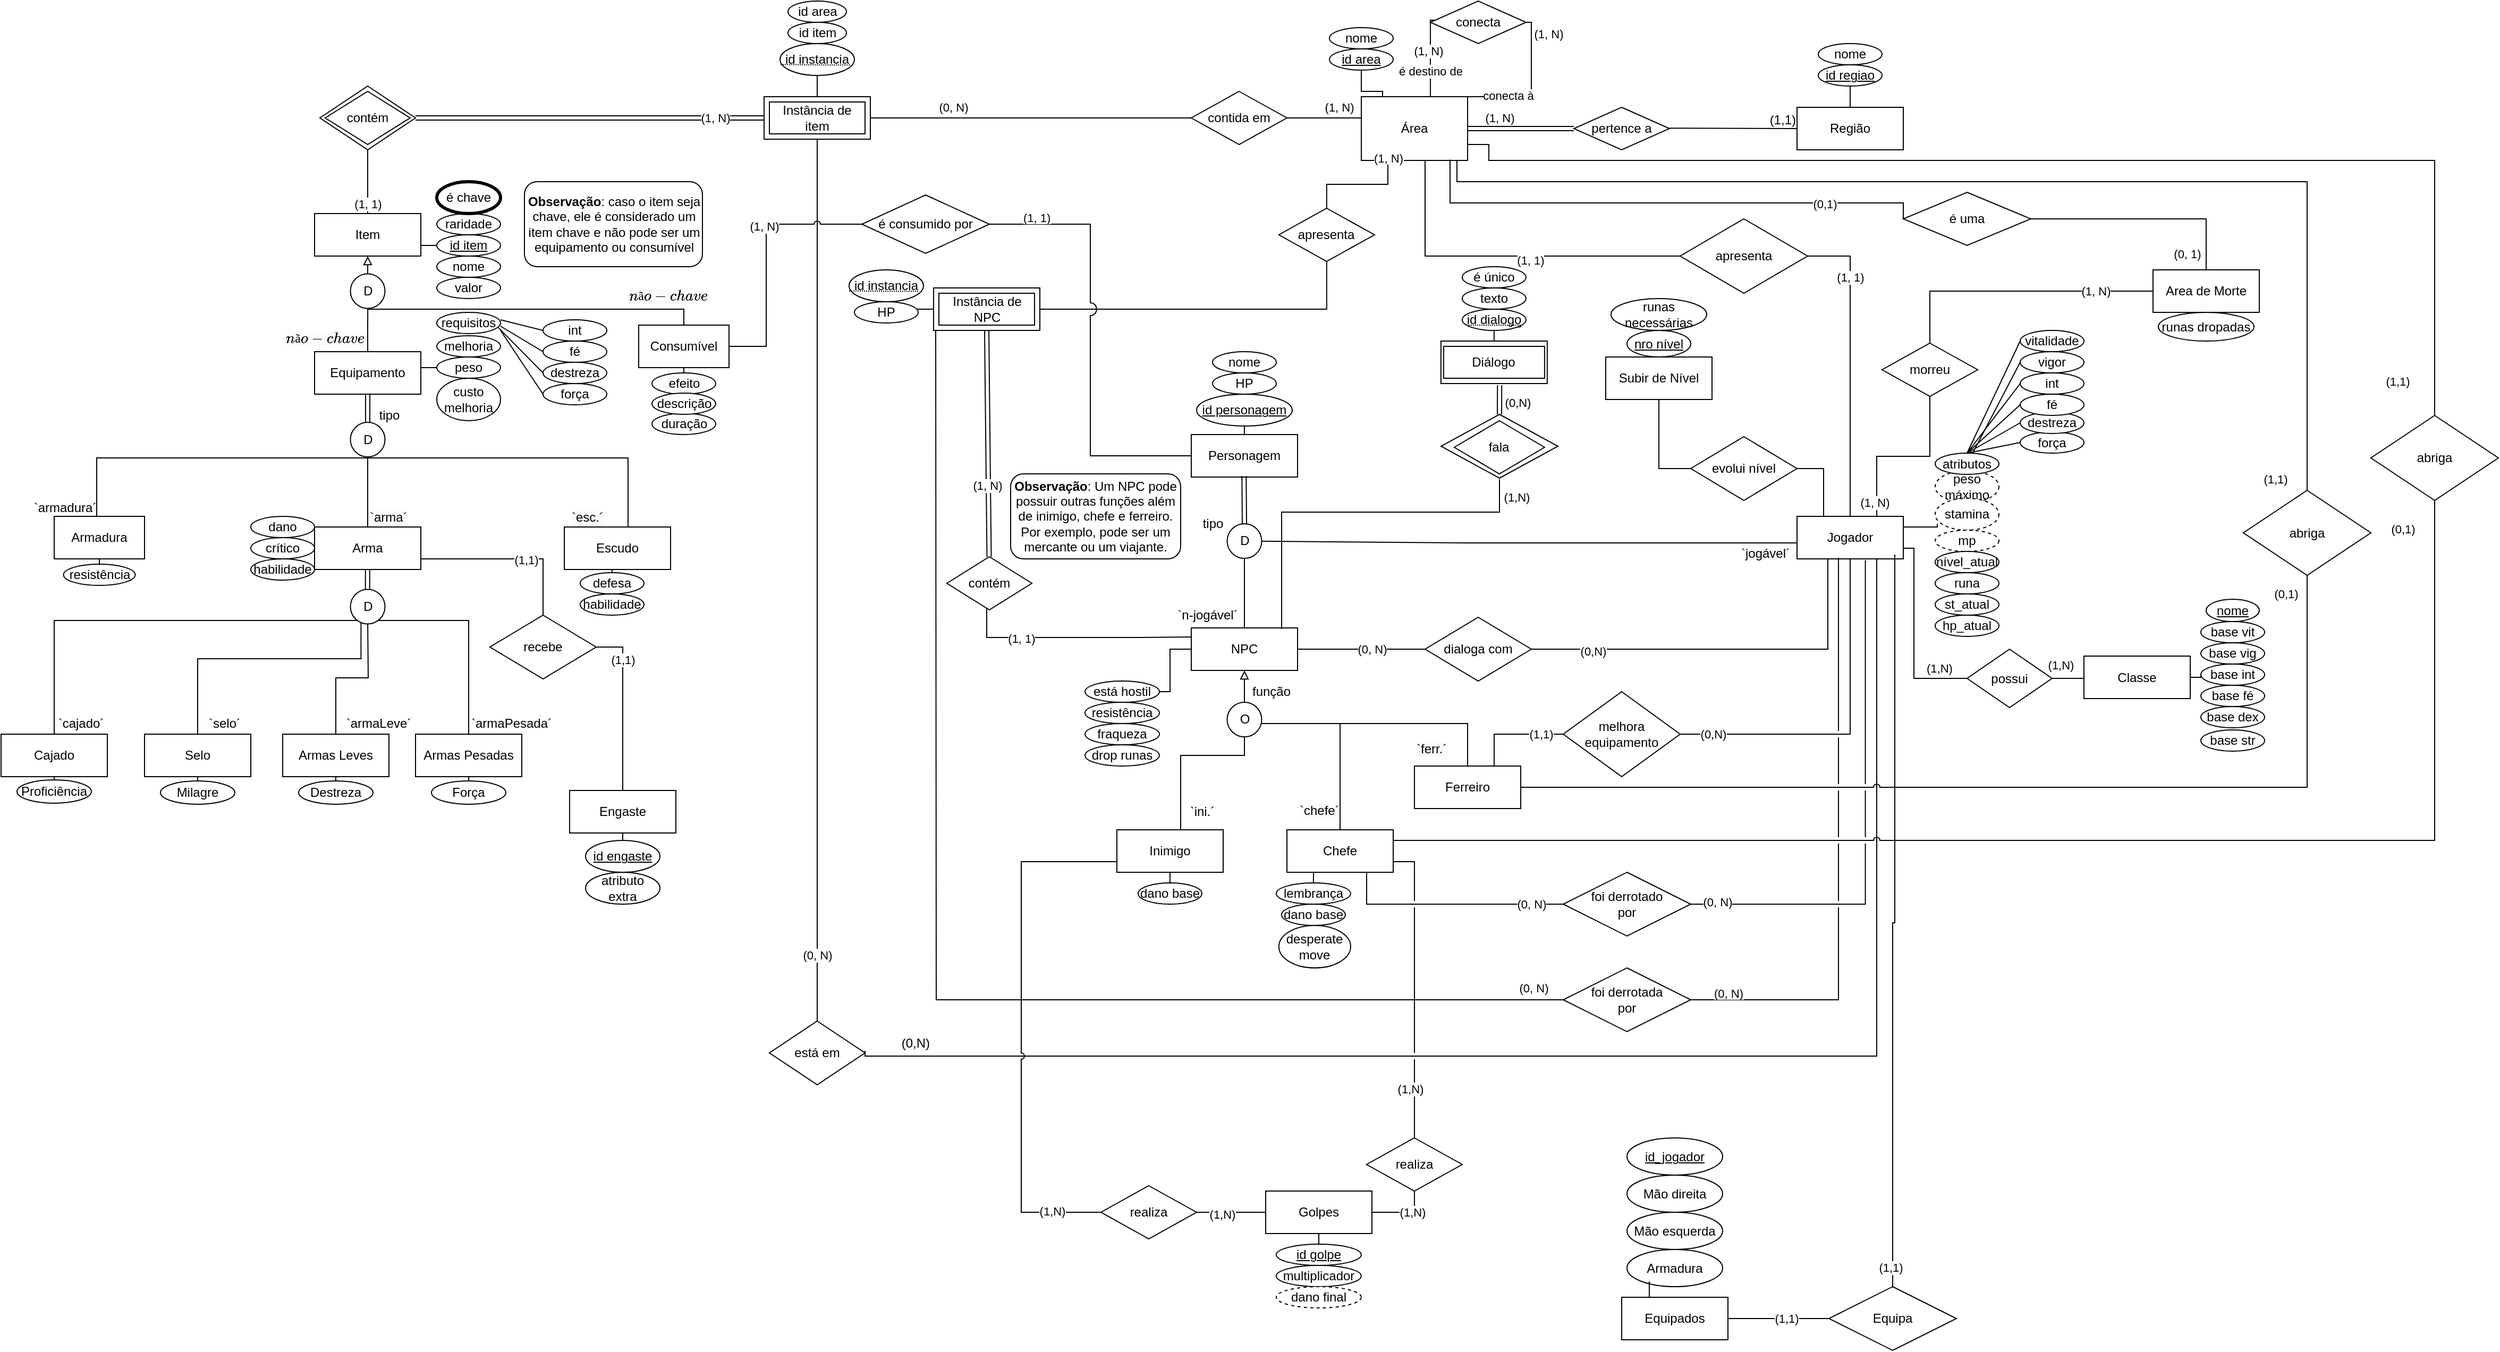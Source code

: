 <mxfile version="24.7.7">
  <diagram name="Page-1" id="evIeKzIpnHdOSmaLCxZJ">
    <mxGraphModel grid="1" page="1" gridSize="10" guides="1" tooltips="1" connect="1" arrows="1" fold="1" pageScale="1" pageWidth="850" pageHeight="1100" math="0" shadow="0">
      <root>
        <mxCell id="0" />
        <mxCell id="1" parent="0" />
        <mxCell id="E1CqwmXtBOOruN_ald6K-1" style="edgeStyle=orthogonalEdgeStyle;rounded=0;orthogonalLoop=1;jettySize=auto;html=1;exitX=0.5;exitY=0;exitDx=0;exitDy=0;entryX=0.5;entryY=1;entryDx=0;entryDy=0;endArrow=none;endFill=0;" edge="1" parent="1" source="E1CqwmXtBOOruN_ald6K-2" target="E1CqwmXtBOOruN_ald6K-71">
          <mxGeometry relative="1" as="geometry" />
        </mxCell>
        <mxCell id="E1CqwmXtBOOruN_ald6K-2" value="Instância de item" style="shape=ext;margin=3;double=1;whiteSpace=wrap;html=1;align=center;" vertex="1" parent="1">
          <mxGeometry x="2608" y="1560" width="100" height="40" as="geometry" />
        </mxCell>
        <mxCell id="E1CqwmXtBOOruN_ald6K-3" style="edgeStyle=orthogonalEdgeStyle;rounded=0;orthogonalLoop=1;jettySize=auto;html=1;exitX=0.75;exitY=1;exitDx=0;exitDy=0;entryX=0;entryY=0.5;entryDx=0;entryDy=0;endArrow=none;endFill=0;" edge="1" parent="1" target="E1CqwmXtBOOruN_ald6K-47">
          <mxGeometry relative="1" as="geometry">
            <mxPoint x="3250" y="1620" as="sourcePoint" />
            <mxPoint x="3320" y="1790" as="targetPoint" />
            <Array as="points">
              <mxPoint x="3250" y="1600" />
              <mxPoint x="3230" y="1600" />
              <mxPoint x="3230" y="1710" />
            </Array>
          </mxGeometry>
        </mxCell>
        <mxCell id="E1CqwmXtBOOruN_ald6K-4" style="edgeStyle=orthogonalEdgeStyle;rounded=0;orthogonalLoop=1;jettySize=auto;html=1;entryX=0.5;entryY=0;entryDx=0;entryDy=0;endArrow=none;endFill=0;" edge="1" parent="1" source="E1CqwmXtBOOruN_ald6K-9" target="E1CqwmXtBOOruN_ald6K-88">
          <mxGeometry relative="1" as="geometry">
            <Array as="points">
              <mxPoint x="3260" y="1640" />
              <mxPoint x="4060" y="1640" />
            </Array>
            <mxPoint x="3470" y="1620" as="sourcePoint" />
            <mxPoint x="3950" y="1957" as="targetPoint" />
          </mxGeometry>
        </mxCell>
        <mxCell id="E1CqwmXtBOOruN_ald6K-5" value="(1,1)" style="edgeLabel;html=1;align=center;verticalAlign=middle;resizable=0;points=[];" connectable="0" vertex="1" parent="E1CqwmXtBOOruN_ald6K-4">
          <mxGeometry x="-0.954" relative="1" as="geometry">
            <mxPoint x="764" y="280" as="offset" />
          </mxGeometry>
        </mxCell>
        <mxCell id="E1CqwmXtBOOruN_ald6K-6" style="edgeStyle=orthogonalEdgeStyle;rounded=0;orthogonalLoop=1;jettySize=auto;html=1;exitX=1;exitY=0.75;exitDx=0;exitDy=0;endArrow=none;endFill=0;entryX=0.5;entryY=0;entryDx=0;entryDy=0;" edge="1" parent="1" source="E1CqwmXtBOOruN_ald6K-9" target="E1CqwmXtBOOruN_ald6K-107">
          <mxGeometry relative="1" as="geometry">
            <Array as="points">
              <mxPoint x="3290" y="1605" />
              <mxPoint x="3290" y="1620" />
              <mxPoint x="4180" y="1620" />
            </Array>
          </mxGeometry>
        </mxCell>
        <mxCell id="E1CqwmXtBOOruN_ald6K-7" style="edgeStyle=orthogonalEdgeStyle;rounded=0;orthogonalLoop=1;jettySize=auto;html=1;exitX=1;exitY=0.25;exitDx=0;exitDy=0;entryX=0.653;entryY=0.004;entryDx=0;entryDy=0;entryPerimeter=0;endArrow=none;endFill=0;" edge="1" parent="1" target="E1CqwmXtBOOruN_ald6K-9">
          <mxGeometry relative="1" as="geometry">
            <mxPoint x="3169.94" y="1563.84" as="targetPoint" />
            <mxPoint x="3250.94" y="1486.153" as="sourcePoint" />
            <Array as="points">
              <mxPoint x="3251" y="1488" />
              <mxPoint x="3235" y="1488" />
              <mxPoint x="3235" y="1560" />
            </Array>
          </mxGeometry>
        </mxCell>
        <mxCell id="E1CqwmXtBOOruN_ald6K-8" value="é destino de" style="edgeLabel;html=1;align=center;verticalAlign=middle;resizable=0;points=[];" connectable="0" vertex="1" parent="E1CqwmXtBOOruN_ald6K-7">
          <mxGeometry x="0.667" y="1" relative="1" as="geometry">
            <mxPoint x="-1" y="-10" as="offset" />
          </mxGeometry>
        </mxCell>
        <mxCell id="E1CqwmXtBOOruN_ald6K-9" value="Área" style="whiteSpace=wrap;html=1;align=center;" vertex="1" parent="1">
          <mxGeometry x="3170" y="1560" width="100" height="60" as="geometry" />
        </mxCell>
        <mxCell id="E1CqwmXtBOOruN_ald6K-10" style="edgeStyle=orthogonalEdgeStyle;rounded=0;orthogonalLoop=1;jettySize=auto;html=1;exitX=1;exitY=0.75;exitDx=0;exitDy=0;entryX=0;entryY=0.5;entryDx=0;entryDy=0;endArrow=none;endFill=0;" edge="1" parent="1" source="E1CqwmXtBOOruN_ald6K-12" target="E1CqwmXtBOOruN_ald6K-68">
          <mxGeometry relative="1" as="geometry" />
        </mxCell>
        <mxCell id="E1CqwmXtBOOruN_ald6K-11" style="edgeStyle=orthogonalEdgeStyle;rounded=0;orthogonalLoop=1;jettySize=auto;html=1;endArrow=none;endFill=0;startArrow=block;startFill=0;" edge="1" parent="1" source="E1CqwmXtBOOruN_ald6K-12">
          <mxGeometry relative="1" as="geometry">
            <mxPoint x="2235" y="1760" as="targetPoint" />
          </mxGeometry>
        </mxCell>
        <mxCell id="E1CqwmXtBOOruN_ald6K-12" value="Item" style="whiteSpace=wrap;html=1;align=center;" vertex="1" parent="1">
          <mxGeometry x="2185" y="1670" width="100" height="40" as="geometry" />
        </mxCell>
        <mxCell id="E1CqwmXtBOOruN_ald6K-13" style="edgeStyle=orthogonalEdgeStyle;rounded=0;orthogonalLoop=1;jettySize=auto;html=1;exitX=0.5;exitY=0;exitDx=0;exitDy=0;entryX=0.5;entryY=1;entryDx=0;entryDy=0;endArrow=none;endFill=0;" edge="1" parent="1" source="E1CqwmXtBOOruN_ald6K-14" target="E1CqwmXtBOOruN_ald6K-39">
          <mxGeometry relative="1" as="geometry" />
        </mxCell>
        <mxCell id="E1CqwmXtBOOruN_ald6K-14" value="Região" style="whiteSpace=wrap;html=1;align=center;" vertex="1" parent="1">
          <mxGeometry x="3580" y="1570" width="100" height="40" as="geometry" />
        </mxCell>
        <mxCell id="E1CqwmXtBOOruN_ald6K-15" value="Personagem" style="whiteSpace=wrap;html=1;align=center;" vertex="1" parent="1">
          <mxGeometry x="3010" y="1878" width="100" height="40" as="geometry" />
        </mxCell>
        <mxCell id="E1CqwmXtBOOruN_ald6K-16" value="" style="endArrow=none;html=1;rounded=0;entryX=0;entryY=0.5;entryDx=0;entryDy=0;" edge="1" parent="1" target="E1CqwmXtBOOruN_ald6K-14">
          <mxGeometry relative="1" as="geometry">
            <mxPoint x="3460" y="1589.66" as="sourcePoint" />
            <mxPoint x="3560" y="1590" as="targetPoint" />
          </mxGeometry>
        </mxCell>
        <mxCell id="E1CqwmXtBOOruN_ald6K-17" style="edgeStyle=orthogonalEdgeStyle;rounded=0;orthogonalLoop=1;jettySize=auto;html=1;entryX=0.5;entryY=0;entryDx=0;entryDy=0;endArrow=none;endFill=0;" edge="1" parent="1">
          <mxGeometry relative="1" as="geometry">
            <mxPoint x="2235" y="1610" as="sourcePoint" />
            <mxPoint x="2235" y="1670" as="targetPoint" />
          </mxGeometry>
        </mxCell>
        <mxCell id="E1CqwmXtBOOruN_ald6K-18" value="(1, 1)" style="edgeLabel;html=1;align=center;verticalAlign=middle;resizable=0;points=[];" connectable="0" vertex="1" parent="E1CqwmXtBOOruN_ald6K-17">
          <mxGeometry x="0.644" relative="1" as="geometry">
            <mxPoint y="1" as="offset" />
          </mxGeometry>
        </mxCell>
        <mxCell id="E1CqwmXtBOOruN_ald6K-19" value="contém" style="shape=rhombus;perimeter=rhombusPerimeter;whiteSpace=wrap;html=1;align=center;" vertex="1" parent="1">
          <mxGeometry x="2190" y="1550" width="90" height="60" as="geometry" />
        </mxCell>
        <mxCell id="E1CqwmXtBOOruN_ald6K-20" style="edgeStyle=orthogonalEdgeStyle;rounded=0;orthogonalLoop=1;jettySize=auto;html=1;entryX=1;entryY=0.5;entryDx=0;entryDy=0;endArrow=none;endFill=0;" edge="1" parent="1" source="E1CqwmXtBOOruN_ald6K-22" target="E1CqwmXtBOOruN_ald6K-2">
          <mxGeometry relative="1" as="geometry" />
        </mxCell>
        <mxCell id="E1CqwmXtBOOruN_ald6K-21" value="(0, N)" style="edgeLabel;html=1;align=center;verticalAlign=middle;resizable=0;points=[];" connectable="0" vertex="1" parent="E1CqwmXtBOOruN_ald6K-20">
          <mxGeometry x="0.496" y="1" relative="1" as="geometry">
            <mxPoint x="2" y="-11" as="offset" />
          </mxGeometry>
        </mxCell>
        <mxCell id="E1CqwmXtBOOruN_ald6K-22" value="contida em" style="shape=rhombus;perimeter=rhombusPerimeter;whiteSpace=wrap;html=1;align=center;" vertex="1" parent="1">
          <mxGeometry x="3010" y="1555" width="90" height="50" as="geometry" />
        </mxCell>
        <mxCell id="E1CqwmXtBOOruN_ald6K-23" value="pertence a" style="shape=rhombus;perimeter=rhombusPerimeter;whiteSpace=wrap;html=1;align=center;" vertex="1" parent="1">
          <mxGeometry x="3370" y="1570" width="90" height="40" as="geometry" />
        </mxCell>
        <mxCell id="E1CqwmXtBOOruN_ald6K-24" value="" style="shape=link;html=1;rounded=0;entryX=1;entryY=0.5;entryDx=0;entryDy=0;exitX=0;exitY=0.5;exitDx=0;exitDy=0;" edge="1" parent="1" source="E1CqwmXtBOOruN_ald6K-23" target="E1CqwmXtBOOruN_ald6K-9">
          <mxGeometry relative="1" as="geometry">
            <mxPoint x="3300" y="1610" as="sourcePoint" />
            <mxPoint x="3460" y="1610" as="targetPoint" />
          </mxGeometry>
        </mxCell>
        <mxCell id="E1CqwmXtBOOruN_ald6K-25" value="(1, N)" style="edgeLabel;html=1;align=center;verticalAlign=middle;resizable=0;points=[];" connectable="0" vertex="1" parent="E1CqwmXtBOOruN_ald6K-24">
          <mxGeometry x="-0.395" y="1" relative="1" as="geometry">
            <mxPoint x="-40" y="-11" as="offset" />
          </mxGeometry>
        </mxCell>
        <mxCell id="E1CqwmXtBOOruN_ald6K-26" value="(1,1)" style="resizable=0;html=1;whiteSpace=wrap;align=right;verticalAlign=bottom;" connectable="0" vertex="1" parent="1">
          <mxGeometry x="3580" y="1590" as="geometry" />
        </mxCell>
        <mxCell id="E1CqwmXtBOOruN_ald6K-27" value="" style="endArrow=none;html=1;rounded=0;exitX=1;exitY=0.5;exitDx=0;exitDy=0;" edge="1" parent="1" source="E1CqwmXtBOOruN_ald6K-22">
          <mxGeometry relative="1" as="geometry">
            <mxPoint x="3130" y="1580" as="sourcePoint" />
            <mxPoint x="3170" y="1580" as="targetPoint" />
          </mxGeometry>
        </mxCell>
        <mxCell id="E1CqwmXtBOOruN_ald6K-28" value="(1, N)" style="edgeLabel;html=1;align=center;verticalAlign=middle;resizable=0;points=[];" connectable="0" vertex="1" parent="E1CqwmXtBOOruN_ald6K-27">
          <mxGeometry x="0.391" y="-1" relative="1" as="geometry">
            <mxPoint y="-11" as="offset" />
          </mxGeometry>
        </mxCell>
        <mxCell id="E1CqwmXtBOOruN_ald6K-29" style="edgeStyle=orthogonalEdgeStyle;rounded=0;orthogonalLoop=1;jettySize=auto;html=1;endArrow=none;endFill=0;exitX=0.5;exitY=1;exitDx=0;exitDy=0;" edge="1" parent="1" source="E1CqwmXtBOOruN_ald6K-30" target="E1CqwmXtBOOruN_ald6K-9">
          <mxGeometry relative="1" as="geometry">
            <mxPoint x="3220" y="1540" as="sourcePoint" />
            <Array as="points">
              <mxPoint x="3170" y="1555" />
              <mxPoint x="3190" y="1555" />
            </Array>
          </mxGeometry>
        </mxCell>
        <mxCell id="E1CqwmXtBOOruN_ald6K-30" value="&lt;u&gt;id area&lt;/u&gt;" style="ellipse;whiteSpace=wrap;html=1;align=center;" vertex="1" parent="1">
          <mxGeometry x="3140" y="1515" width="60" height="20" as="geometry" />
        </mxCell>
        <mxCell id="E1CqwmXtBOOruN_ald6K-31" style="edgeStyle=orthogonalEdgeStyle;rounded=0;orthogonalLoop=1;jettySize=auto;html=1;exitX=0.5;exitY=1;exitDx=0;exitDy=0;entryX=0.5;entryY=0;entryDx=0;entryDy=0;endArrow=none;endFill=0;startArrow=none;startFill=0;" edge="1" parent="1" source="E1CqwmXtBOOruN_ald6K-189" target="E1CqwmXtBOOruN_ald6K-57">
          <mxGeometry relative="1" as="geometry">
            <Array as="points">
              <mxPoint x="3060" y="2180" />
              <mxPoint x="3000" y="2180" />
              <mxPoint x="3000" y="2250" />
            </Array>
          </mxGeometry>
        </mxCell>
        <mxCell id="E1CqwmXtBOOruN_ald6K-32" style="edgeStyle=orthogonalEdgeStyle;rounded=0;orthogonalLoop=1;jettySize=auto;html=1;exitX=0;exitY=0.5;exitDx=0;exitDy=0;entryX=1;entryY=0.5;entryDx=0;entryDy=0;endArrow=none;endFill=0;" edge="1" parent="1" source="E1CqwmXtBOOruN_ald6K-36" target="E1CqwmXtBOOruN_ald6K-97">
          <mxGeometry relative="1" as="geometry" />
        </mxCell>
        <mxCell id="E1CqwmXtBOOruN_ald6K-33" style="edgeStyle=orthogonalEdgeStyle;rounded=0;orthogonalLoop=1;jettySize=auto;html=1;endArrow=none;endFill=0;entryX=0;entryY=0.5;entryDx=0;entryDy=0;" edge="1" parent="1" source="E1CqwmXtBOOruN_ald6K-36" target="E1CqwmXtBOOruN_ald6K-109">
          <mxGeometry relative="1" as="geometry">
            <mxPoint x="3180" y="2080" as="targetPoint" />
          </mxGeometry>
        </mxCell>
        <mxCell id="E1CqwmXtBOOruN_ald6K-34" value="&lt;span style=&quot;color: rgba(0, 0, 0, 0); font-family: monospace; font-size: 0px; text-align: start; background-color: rgb(251, 251, 251);&quot;&gt;%3CmxGraphModel%3E%3Croot%3E%3CmxCell%20id%3D%220%22%2F%3E%3CmxCell%20id%3D%221%22%20parent%3D%220%22%2F%3E%3CmxCell%20id%3D%222%22%20value%3D%22(1%2C1)%22%20style%3D%22edgeLabel%3Bhtml%3D1%3Balign%3Dcenter%3BverticalAlign%3Dmiddle%3Bresizable%3D0%3Bpoints%3D%5B%5D%3B%22%20vertex%3D%221%22%20connectable%3D%220%22%20parent%3D%221%22%3E%3CmxGeometry%20x%3D%22449.857%22%20y%3D%22760%22%20as%3D%22geometry%22%2F%3E%3C%2FmxCell%3E%3C%2Froot%3E%3C%2FmxGraphModel%3E&lt;/span&gt;" style="edgeLabel;html=1;align=center;verticalAlign=middle;resizable=0;points=[];" connectable="0" vertex="1" parent="E1CqwmXtBOOruN_ald6K-33">
          <mxGeometry x="-0.038" y="1" relative="1" as="geometry">
            <mxPoint as="offset" />
          </mxGeometry>
        </mxCell>
        <mxCell id="E1CqwmXtBOOruN_ald6K-35" value="(0, N)" style="edgeLabel;html=1;align=center;verticalAlign=middle;resizable=0;points=[];" connectable="0" vertex="1" parent="E1CqwmXtBOOruN_ald6K-33">
          <mxGeometry x="0.084" relative="1" as="geometry">
            <mxPoint x="5" as="offset" />
          </mxGeometry>
        </mxCell>
        <mxCell id="E1CqwmXtBOOruN_ald6K-36" value="NPC" style="whiteSpace=wrap;html=1;align=center;" vertex="1" parent="1">
          <mxGeometry x="3010" y="2060" width="100" height="40" as="geometry" />
        </mxCell>
        <mxCell id="E1CqwmXtBOOruN_ald6K-37" value="nome" style="ellipse;whiteSpace=wrap;html=1;align=center;" vertex="1" parent="1">
          <mxGeometry x="3600" y="1510" width="60" height="20" as="geometry" />
        </mxCell>
        <mxCell id="E1CqwmXtBOOruN_ald6K-38" value="nome" style="ellipse;whiteSpace=wrap;html=1;align=center;" vertex="1" parent="1">
          <mxGeometry x="3140" y="1495" width="60" height="20" as="geometry" />
        </mxCell>
        <mxCell id="E1CqwmXtBOOruN_ald6K-39" value="&lt;u&gt;id regiao&lt;/u&gt;" style="ellipse;whiteSpace=wrap;html=1;align=center;" vertex="1" parent="1">
          <mxGeometry x="3600" y="1530" width="60" height="20" as="geometry" />
        </mxCell>
        <mxCell id="E1CqwmXtBOOruN_ald6K-40" value="" style="shape=link;html=1;rounded=0;entryX=0;entryY=0.5;entryDx=0;entryDy=0;exitX=1;exitY=0.5;exitDx=0;exitDy=0;" edge="1" parent="1" source="E1CqwmXtBOOruN_ald6K-19" target="E1CqwmXtBOOruN_ald6K-2">
          <mxGeometry relative="1" as="geometry">
            <mxPoint x="3085" y="1640" as="sourcePoint" />
            <mxPoint x="2388" y="1580" as="targetPoint" />
          </mxGeometry>
        </mxCell>
        <mxCell id="E1CqwmXtBOOruN_ald6K-41" value="(1, N)" style="edgeLabel;html=1;align=center;verticalAlign=middle;resizable=0;points=[];" connectable="0" vertex="1" parent="E1CqwmXtBOOruN_ald6K-40">
          <mxGeometry x="0.719" relative="1" as="geometry">
            <mxPoint as="offset" />
          </mxGeometry>
        </mxCell>
        <mxCell id="E1CqwmXtBOOruN_ald6K-42" value="&lt;br&gt;&lt;span style=&quot;color: rgb(0, 0, 0); font-family: Helvetica; font-size: 11px; font-style: normal; font-variant-ligatures: normal; font-variant-caps: normal; font-weight: 400; letter-spacing: normal; orphans: 2; text-align: center; text-indent: 0px; text-transform: none; widows: 2; word-spacing: 0px; -webkit-text-stroke-width: 0px; white-space: nowrap; background-color: rgb(255, 255, 255); text-decoration-thickness: initial; text-decoration-style: initial; text-decoration-color: initial; display: inline !important; float: none;&quot;&gt;(0, N)&lt;/span&gt;&lt;div&gt;&lt;br/&gt;&lt;/div&gt;" style="edgeStyle=orthogonalEdgeStyle;rounded=0;orthogonalLoop=1;jettySize=auto;html=1;exitX=0.5;exitY=1;exitDx=0;exitDy=0;endArrow=none;endFill=0;entryX=1;entryY=0.5;entryDx=0;entryDy=0;" edge="1" parent="1" source="E1CqwmXtBOOruN_ald6K-44">
          <mxGeometry x="0.826" relative="1" as="geometry">
            <mxPoint x="3087.35" y="1718" as="sourcePoint" />
            <mxPoint x="2817.44" y="1763" as="targetPoint" />
            <Array as="points">
              <mxPoint x="3137" y="1760" />
              <mxPoint x="2817" y="1760" />
            </Array>
            <mxPoint as="offset" />
          </mxGeometry>
        </mxCell>
        <mxCell id="E1CqwmXtBOOruN_ald6K-43" style="edgeStyle=orthogonalEdgeStyle;rounded=0;orthogonalLoop=1;jettySize=auto;html=1;entryX=0.25;entryY=1;entryDx=0;entryDy=0;endArrow=none;endFill=0;" edge="1" parent="1" source="E1CqwmXtBOOruN_ald6K-44" target="E1CqwmXtBOOruN_ald6K-9">
          <mxGeometry relative="1" as="geometry" />
        </mxCell>
        <mxCell id="E1CqwmXtBOOruN_ald6K-44" value="apresenta" style="shape=rhombus;perimeter=rhombusPerimeter;whiteSpace=wrap;html=1;align=center;" vertex="1" parent="1">
          <mxGeometry x="3092.41" y="1665" width="90" height="50" as="geometry" />
        </mxCell>
        <mxCell id="E1CqwmXtBOOruN_ald6K-45" style="edgeStyle=orthogonalEdgeStyle;rounded=0;orthogonalLoop=1;jettySize=auto;html=1;endArrow=none;endFill=0;" edge="1" parent="1" source="E1CqwmXtBOOruN_ald6K-47" target="E1CqwmXtBOOruN_ald6K-54">
          <mxGeometry relative="1" as="geometry">
            <Array as="points">
              <mxPoint x="3630" y="1710" />
            </Array>
          </mxGeometry>
        </mxCell>
        <mxCell id="E1CqwmXtBOOruN_ald6K-46" value="(1, 1)" style="edgeLabel;html=1;align=center;verticalAlign=middle;resizable=0;points=[];" connectable="0" vertex="1" parent="E1CqwmXtBOOruN_ald6K-45">
          <mxGeometry x="-0.529" y="1" relative="1" as="geometry">
            <mxPoint x="-1" y="-7" as="offset" />
          </mxGeometry>
        </mxCell>
        <mxCell id="E1CqwmXtBOOruN_ald6K-47" value="apresenta" style="shape=rhombus;perimeter=rhombusPerimeter;whiteSpace=wrap;html=1;align=center;" vertex="1" parent="1">
          <mxGeometry x="3470" y="1675" width="120" height="70" as="geometry" />
        </mxCell>
        <mxCell id="E1CqwmXtBOOruN_ald6K-48" style="edgeStyle=orthogonalEdgeStyle;rounded=0;orthogonalLoop=1;jettySize=auto;html=1;endArrow=none;endFill=0;entryX=1;entryY=0.5;entryDx=0;entryDy=0;exitX=0.75;exitY=1;exitDx=0;exitDy=0;" edge="1" parent="1">
          <mxGeometry relative="1" as="geometry">
            <mxPoint x="2703" y="2458" as="targetPoint" />
            <Array as="points">
              <mxPoint x="3655" y="2463" />
              <mxPoint x="2703" y="2463" />
            </Array>
            <mxPoint x="3655" y="1993" as="sourcePoint" />
          </mxGeometry>
        </mxCell>
        <mxCell id="E1CqwmXtBOOruN_ald6K-49" style="edgeStyle=orthogonalEdgeStyle;rounded=0;orthogonalLoop=1;jettySize=auto;html=1;exitX=0.5;exitY=1;exitDx=0;exitDy=0;entryX=0.75;entryY=0;entryDx=0;entryDy=0;endArrow=none;endFill=0;" edge="1" parent="1" source="E1CqwmXtBOOruN_ald6K-158" target="E1CqwmXtBOOruN_ald6K-67">
          <mxGeometry relative="1" as="geometry">
            <Array as="points">
              <mxPoint x="3415" y="2160" />
              <mxPoint x="3295" y="2160" />
            </Array>
          </mxGeometry>
        </mxCell>
        <mxCell id="E1CqwmXtBOOruN_ald6K-50" value="(1,1)" style="edgeLabel;html=1;align=center;verticalAlign=middle;resizable=0;points=[];" connectable="0" vertex="1" parent="E1CqwmXtBOOruN_ald6K-49">
          <mxGeometry x="0.22" y="-3" relative="1" as="geometry">
            <mxPoint y="3" as="offset" />
          </mxGeometry>
        </mxCell>
        <mxCell id="E1CqwmXtBOOruN_ald6K-51" style="edgeStyle=orthogonalEdgeStyle;rounded=0;orthogonalLoop=1;jettySize=auto;html=1;exitX=0.25;exitY=0;exitDx=0;exitDy=0;entryX=1;entryY=0.5;entryDx=0;entryDy=0;endArrow=none;endFill=0;" edge="1" parent="1" source="E1CqwmXtBOOruN_ald6K-54" target="E1CqwmXtBOOruN_ald6K-173">
          <mxGeometry relative="1" as="geometry" />
        </mxCell>
        <mxCell id="E1CqwmXtBOOruN_ald6K-52" style="edgeStyle=orthogonalEdgeStyle;rounded=0;orthogonalLoop=1;jettySize=auto;html=1;exitX=1;exitY=0.25;exitDx=0;exitDy=0;entryX=0.033;entryY=0.8;entryDx=0;entryDy=0;endArrow=none;endFill=0;entryPerimeter=0;" edge="1" parent="1" source="E1CqwmXtBOOruN_ald6K-54" target="E1CqwmXtBOOruN_ald6K-100">
          <mxGeometry relative="1" as="geometry" />
        </mxCell>
        <mxCell id="E1CqwmXtBOOruN_ald6K-53" style="edgeStyle=orthogonalEdgeStyle;rounded=0;orthogonalLoop=1;jettySize=auto;html=1;exitX=1;exitY=0.75;exitDx=0;exitDy=0;entryX=0;entryY=0.5;entryDx=0;entryDy=0;endArrow=none;endFill=0;" edge="1" parent="1" source="E1CqwmXtBOOruN_ald6K-54" target="E1CqwmXtBOOruN_ald6K-262">
          <mxGeometry relative="1" as="geometry">
            <Array as="points">
              <mxPoint x="3690" y="1985" />
              <mxPoint x="3690" y="2107" />
            </Array>
          </mxGeometry>
        </mxCell>
        <mxCell id="E1CqwmXtBOOruN_ald6K-54" value="Jogador" style="whiteSpace=wrap;html=1;align=center;" vertex="1" parent="1">
          <mxGeometry x="3580" y="1955" width="100" height="40" as="geometry" />
        </mxCell>
        <mxCell id="E1CqwmXtBOOruN_ald6K-55" style="edgeStyle=orthogonalEdgeStyle;rounded=0;orthogonalLoop=1;jettySize=auto;html=1;exitX=0;exitY=0.75;exitDx=0;exitDy=0;jumpStyle=arc;endArrow=none;endFill=0;entryX=0;entryY=0.5;entryDx=0;entryDy=0;" edge="1" parent="1" source="E1CqwmXtBOOruN_ald6K-57" target="E1CqwmXtBOOruN_ald6K-220">
          <mxGeometry relative="1" as="geometry">
            <mxPoint x="2880" y="2611.429" as="targetPoint" />
            <Array as="points">
              <mxPoint x="2850" y="2280" />
              <mxPoint x="2850" y="2610" />
            </Array>
          </mxGeometry>
        </mxCell>
        <mxCell id="E1CqwmXtBOOruN_ald6K-56" value="(1,N)" style="edgeLabel;html=1;align=center;verticalAlign=middle;resizable=0;points=[];" connectable="0" vertex="1" parent="E1CqwmXtBOOruN_ald6K-55">
          <mxGeometry x="0.381" y="1" relative="1" as="geometry">
            <mxPoint as="offset" />
          </mxGeometry>
        </mxCell>
        <mxCell id="E1CqwmXtBOOruN_ald6K-57" value="Inimigo" style="whiteSpace=wrap;html=1;align=center;" vertex="1" parent="1">
          <mxGeometry x="2940" y="2250" width="100" height="40" as="geometry" />
        </mxCell>
        <mxCell id="E1CqwmXtBOOruN_ald6K-58" style="edgeStyle=orthogonalEdgeStyle;rounded=0;orthogonalLoop=1;jettySize=auto;html=1;exitX=1;exitY=0.25;exitDx=0;exitDy=0;endArrow=none;endFill=0;jumpStyle=arc;" edge="1" parent="1" source="E1CqwmXtBOOruN_ald6K-64">
          <mxGeometry relative="1" as="geometry">
            <mxPoint x="4010" y="2260" as="targetPoint" />
          </mxGeometry>
        </mxCell>
        <mxCell id="E1CqwmXtBOOruN_ald6K-59" style="edgeStyle=orthogonalEdgeStyle;rounded=0;orthogonalLoop=1;jettySize=auto;html=1;exitX=0.25;exitY=1;exitDx=0;exitDy=0;endArrow=none;endFill=0;entryX=0.5;entryY=0;entryDx=0;entryDy=0;" edge="1" parent="1" source="E1CqwmXtBOOruN_ald6K-64" target="E1CqwmXtBOOruN_ald6K-146">
          <mxGeometry relative="1" as="geometry">
            <mxPoint x="3125.286" y="2300" as="targetPoint" />
          </mxGeometry>
        </mxCell>
        <mxCell id="E1CqwmXtBOOruN_ald6K-60" style="edgeStyle=orthogonalEdgeStyle;rounded=0;orthogonalLoop=1;jettySize=auto;html=1;exitX=0.75;exitY=1;exitDx=0;exitDy=0;entryX=0;entryY=0.5;entryDx=0;entryDy=0;endArrow=none;endFill=0;" edge="1" parent="1" source="E1CqwmXtBOOruN_ald6K-64" target="E1CqwmXtBOOruN_ald6K-167">
          <mxGeometry relative="1" as="geometry" />
        </mxCell>
        <mxCell id="E1CqwmXtBOOruN_ald6K-61" value="(0, N)" style="edgeLabel;html=1;align=center;verticalAlign=middle;resizable=0;points=[];" connectable="0" vertex="1" parent="E1CqwmXtBOOruN_ald6K-60">
          <mxGeometry x="-0.378" relative="1" as="geometry">
            <mxPoint x="118" as="offset" />
          </mxGeometry>
        </mxCell>
        <mxCell id="E1CqwmXtBOOruN_ald6K-62" style="edgeStyle=orthogonalEdgeStyle;rounded=0;orthogonalLoop=1;jettySize=auto;html=1;exitX=1;exitY=0.75;exitDx=0;exitDy=0;entryX=1;entryY=0.5;entryDx=0;entryDy=0;jumpStyle=gap;endArrow=none;endFill=0;" edge="1" parent="1" source="E1CqwmXtBOOruN_ald6K-64" target="E1CqwmXtBOOruN_ald6K-220">
          <mxGeometry relative="1" as="geometry" />
        </mxCell>
        <mxCell id="E1CqwmXtBOOruN_ald6K-63" value="(1,N)" style="edgeLabel;html=1;align=center;verticalAlign=middle;resizable=0;points=[];" connectable="0" vertex="1" parent="E1CqwmXtBOOruN_ald6K-62">
          <mxGeometry x="0.805" relative="1" as="geometry">
            <mxPoint as="offset" />
          </mxGeometry>
        </mxCell>
        <mxCell id="E1CqwmXtBOOruN_ald6K-64" value="Chefe" style="whiteSpace=wrap;html=1;align=center;" vertex="1" parent="1">
          <mxGeometry x="3100" y="2250" width="100" height="40" as="geometry" />
        </mxCell>
        <mxCell id="E1CqwmXtBOOruN_ald6K-65" style="edgeStyle=orthogonalEdgeStyle;rounded=0;orthogonalLoop=1;jettySize=auto;html=1;exitX=1;exitY=0.5;exitDx=0;exitDy=0;endArrow=none;endFill=0;entryX=0.5;entryY=1;entryDx=0;entryDy=0;jumpStyle=arc;" edge="1" parent="1" source="E1CqwmXtBOOruN_ald6K-67" target="E1CqwmXtBOOruN_ald6K-88">
          <mxGeometry relative="1" as="geometry">
            <mxPoint x="3550" y="2050" as="targetPoint" />
            <mxPoint x="3320" y="2220" as="sourcePoint" />
            <Array as="points">
              <mxPoint x="4060" y="2210" />
            </Array>
          </mxGeometry>
        </mxCell>
        <mxCell id="E1CqwmXtBOOruN_ald6K-66" value="(0,1)" style="edgeLabel;html=1;align=center;verticalAlign=middle;resizable=0;points=[];" connectable="0" vertex="1" parent="E1CqwmXtBOOruN_ald6K-65">
          <mxGeometry x="0.812" y="-1" relative="1" as="geometry">
            <mxPoint x="-21" y="-71" as="offset" />
          </mxGeometry>
        </mxCell>
        <mxCell id="E1CqwmXtBOOruN_ald6K-67" value="Ferreiro" style="whiteSpace=wrap;html=1;align=center;" vertex="1" parent="1">
          <mxGeometry x="3220" y="2190" width="100" height="40" as="geometry" />
        </mxCell>
        <mxCell id="E1CqwmXtBOOruN_ald6K-68" value="&lt;u&gt;id item&lt;/u&gt;" style="ellipse;whiteSpace=wrap;html=1;align=center;" vertex="1" parent="1">
          <mxGeometry x="2300" y="1690" width="60" height="20" as="geometry" />
        </mxCell>
        <mxCell id="E1CqwmXtBOOruN_ald6K-69" value="nome" style="ellipse;whiteSpace=wrap;html=1;align=center;" vertex="1" parent="1">
          <mxGeometry x="2300" y="1710" width="60" height="20" as="geometry" />
        </mxCell>
        <mxCell id="E1CqwmXtBOOruN_ald6K-70" value="valor" style="ellipse;whiteSpace=wrap;html=1;align=center;" vertex="1" parent="1">
          <mxGeometry x="2300" y="1730" width="60" height="20" as="geometry" />
        </mxCell>
        <mxCell id="E1CqwmXtBOOruN_ald6K-71" value="id instancia" style="ellipse;whiteSpace=wrap;html=1;align=center;" vertex="1" parent="1">
          <mxGeometry x="2623" y="1510" width="70" height="30" as="geometry" />
        </mxCell>
        <mxCell id="E1CqwmXtBOOruN_ald6K-72" value="id item" style="ellipse;whiteSpace=wrap;html=1;align=center;" vertex="1" parent="1">
          <mxGeometry x="2630.5" y="1490" width="55" height="20" as="geometry" />
        </mxCell>
        <mxCell id="E1CqwmXtBOOruN_ald6K-73" style="edgeStyle=orthogonalEdgeStyle;rounded=0;orthogonalLoop=1;jettySize=auto;html=1;endArrow=none;endFill=0;dashed=1;dashPattern=1 1;exitX=0.937;exitY=0.671;exitDx=0;exitDy=0;exitPerimeter=0;" edge="1" parent="1" source="E1CqwmXtBOOruN_ald6K-71">
          <mxGeometry relative="1" as="geometry">
            <mxPoint x="2683" y="1529.71" as="sourcePoint" />
            <mxPoint x="2623" y="1529.71" as="targetPoint" />
            <Array as="points">
              <mxPoint x="2658" y="1530" />
            </Array>
          </mxGeometry>
        </mxCell>
        <mxCell id="E1CqwmXtBOOruN_ald6K-74" value="id area" style="ellipse;whiteSpace=wrap;html=1;align=center;" vertex="1" parent="1">
          <mxGeometry x="2630.5" y="1470" width="55" height="20" as="geometry" />
        </mxCell>
        <mxCell id="E1CqwmXtBOOruN_ald6K-75" value="" style="endArrow=none;html=1;rounded=0;entryX=0.5;entryY=0;entryDx=0;entryDy=0;" edge="1" parent="1" target="E1CqwmXtBOOruN_ald6K-67">
          <mxGeometry relative="1" as="geometry">
            <mxPoint x="3060" y="2150" as="sourcePoint" />
            <mxPoint x="3390" y="2160" as="targetPoint" />
            <Array as="points">
              <mxPoint x="3270" y="2150" />
              <mxPoint x="3270" y="2180" />
            </Array>
          </mxGeometry>
        </mxCell>
        <mxCell id="E1CqwmXtBOOruN_ald6K-311" style="edgeStyle=orthogonalEdgeStyle;rounded=0;orthogonalLoop=1;jettySize=auto;html=1;exitX=0;exitY=0.5;exitDx=0;exitDy=0;endArrow=none;endFill=0;" edge="1" parent="1" source="E1CqwmXtBOOruN_ald6K-76">
          <mxGeometry relative="1" as="geometry">
            <mxPoint x="2750" y="1760" as="targetPoint" />
          </mxGeometry>
        </mxCell>
        <mxCell id="E1CqwmXtBOOruN_ald6K-76" value="Instância de NPC" style="shape=ext;margin=3;double=1;whiteSpace=wrap;html=1;align=center;" vertex="1" parent="1">
          <mxGeometry x="2767.5" y="1740" width="100" height="40" as="geometry" />
        </mxCell>
        <mxCell id="E1CqwmXtBOOruN_ald6K-77" value="&lt;br style=&quot;forced-color-adjust: none;&quot;&gt;&lt;span style=&quot;forced-color-adjust: none; color: rgb(0, 0, 0); font-family: Helvetica; font-size: 11px; font-style: normal; font-variant-ligatures: normal; font-variant-caps: normal; font-weight: 400; letter-spacing: normal; orphans: 2; text-align: center; text-indent: 0px; text-transform: none; widows: 2; word-spacing: 0px; -webkit-text-stroke-width: 0px; white-space: nowrap; background-color: rgb(255, 255, 255); text-decoration-thickness: initial; text-decoration-style: initial; text-decoration-color: initial; float: none; display: inline !important;&quot;&gt;(1, N)&lt;/span&gt;&lt;div style=&quot;forced-color-adjust: none;&quot;&gt;&lt;br style=&quot;forced-color-adjust: none; color: rgb(0, 0, 0); font-family: Helvetica; font-size: 11px; font-style: normal; font-variant-ligatures: normal; font-variant-caps: normal; font-weight: 400; letter-spacing: normal; orphans: 2; text-align: center; text-indent: 0px; text-transform: none; widows: 2; word-spacing: 0px; -webkit-text-stroke-width: 0px; white-space: nowrap; background-color: rgb(255, 255, 255); text-decoration-thickness: initial; text-decoration-style: initial; text-decoration-color: initial;&quot;&gt;&lt;br&gt;&lt;br&gt;&lt;/div&gt;" style="text;whiteSpace=wrap;html=1;" vertex="1" parent="1">
          <mxGeometry x="3180" y="1590" width="30" height="40" as="geometry" />
        </mxCell>
        <mxCell id="E1CqwmXtBOOruN_ald6K-78" value="&lt;br&gt;&lt;span style=&quot;color: rgb(0, 0, 0); font-family: Helvetica; font-size: 11px; font-style: normal; font-variant-ligatures: normal; font-variant-caps: normal; font-weight: 400; letter-spacing: normal; orphans: 2; text-align: center; text-indent: 0px; text-transform: none; widows: 2; word-spacing: 0px; -webkit-text-stroke-width: 0px; white-space: nowrap; background-color: rgb(255, 255, 255); text-decoration-thickness: initial; text-decoration-style: initial; text-decoration-color: initial; display: inline !important; float: none;&quot;&gt;(1, 1)&lt;/span&gt;&lt;div&gt;&lt;br/&gt;&lt;/div&gt;" style="edgeStyle=orthogonalEdgeStyle;rounded=0;orthogonalLoop=1;jettySize=auto;html=1;entryX=0;entryY=0.25;entryDx=0;entryDy=0;endArrow=none;endFill=0;exitX=0.5;exitY=1;exitDx=0;exitDy=0;" edge="1" parent="1">
          <mxGeometry x="-0.455" y="-1" relative="1" as="geometry">
            <mxPoint x="2817.5" y="2041.5" as="sourcePoint" />
            <mxPoint x="3010" y="2068.5" as="targetPoint" />
            <Array as="points">
              <mxPoint x="2818" y="2069" />
              <mxPoint x="2960" y="2069" />
            </Array>
            <mxPoint as="offset" />
          </mxGeometry>
        </mxCell>
        <mxCell id="E1CqwmXtBOOruN_ald6K-79" value="contém" style="shape=rhombus;perimeter=rhombusPerimeter;whiteSpace=wrap;html=1;align=center;" vertex="1" parent="1">
          <mxGeometry x="2780" y="1993" width="80" height="50" as="geometry" />
        </mxCell>
        <mxCell id="E1CqwmXtBOOruN_ald6K-80" value="" style="shape=link;html=1;rounded=0;entryX=0.5;entryY=1;entryDx=0;entryDy=0;" edge="1" parent="1" source="E1CqwmXtBOOruN_ald6K-79" target="E1CqwmXtBOOruN_ald6K-76">
          <mxGeometry relative="1" as="geometry">
            <mxPoint x="2740" y="1590" as="sourcePoint" />
            <mxPoint x="2850" y="1590" as="targetPoint" />
          </mxGeometry>
        </mxCell>
        <mxCell id="E1CqwmXtBOOruN_ald6K-81" value="(1, N)" style="edgeLabel;html=1;align=center;verticalAlign=middle;resizable=0;points=[];" connectable="0" vertex="1" parent="E1CqwmXtBOOruN_ald6K-80">
          <mxGeometry x="0.719" relative="1" as="geometry">
            <mxPoint y="116" as="offset" />
          </mxGeometry>
        </mxCell>
        <mxCell id="E1CqwmXtBOOruN_ald6K-82" value="nome" style="ellipse;whiteSpace=wrap;html=1;align=center;" vertex="1" parent="1">
          <mxGeometry x="3030" y="1800" width="60" height="20" as="geometry" />
        </mxCell>
        <mxCell id="E1CqwmXtBOOruN_ald6K-83" value="(1, 1)" style="edgeLabel;html=1;align=center;verticalAlign=middle;resizable=0;points=[];" connectable="0" vertex="1" parent="1">
          <mxGeometry x="3199.997" y="2000" as="geometry">
            <mxPoint x="129" y="-286" as="offset" />
          </mxGeometry>
        </mxCell>
        <mxCell id="E1CqwmXtBOOruN_ald6K-84" value="" style="endArrow=none;html=1;rounded=0;entryX=0.5;entryY=1;entryDx=0;entryDy=0;exitX=0.5;exitY=0;exitDx=0;exitDy=0;" edge="1" parent="1" source="E1CqwmXtBOOruN_ald6K-15" target="E1CqwmXtBOOruN_ald6K-82">
          <mxGeometry relative="1" as="geometry">
            <mxPoint x="3460" y="1589.66" as="sourcePoint" />
            <mxPoint x="3580" y="1590" as="targetPoint" />
          </mxGeometry>
        </mxCell>
        <mxCell id="E1CqwmXtBOOruN_ald6K-85" style="edgeStyle=orthogonalEdgeStyle;rounded=0;orthogonalLoop=1;jettySize=auto;html=1;exitX=0;exitY=0.5;exitDx=0;exitDy=0;endArrow=none;endFill=0;startArrow=none;startFill=0;" edge="1" parent="1">
          <mxGeometry relative="1" as="geometry">
            <mxPoint x="3060" y="1982" as="sourcePoint" />
            <mxPoint x="3060" y="2060" as="targetPoint" />
          </mxGeometry>
        </mxCell>
        <mxCell id="E1CqwmXtBOOruN_ald6K-86" value="" style="endArrow=none;html=1;rounded=0;endFill=0;" edge="1" parent="1" source="E1CqwmXtBOOruN_ald6K-292">
          <mxGeometry width="50" height="50" relative="1" as="geometry">
            <mxPoint x="3580" y="1980" as="sourcePoint" />
            <mxPoint x="3060" y="1980" as="targetPoint" />
            <Array as="points" />
          </mxGeometry>
        </mxCell>
        <mxCell id="E1CqwmXtBOOruN_ald6K-87" style="edgeStyle=orthogonalEdgeStyle;rounded=0;orthogonalLoop=1;jettySize=auto;html=1;exitX=0.5;exitY=1;exitDx=0;exitDy=0;endArrow=none;endFill=0;" edge="1" parent="1" source="E1CqwmXtBOOruN_ald6K-107">
          <mxGeometry relative="1" as="geometry">
            <mxPoint x="3990" y="2260" as="targetPoint" />
            <Array as="points">
              <mxPoint x="4030" y="2260" />
              <mxPoint x="4000" y="2260" />
            </Array>
          </mxGeometry>
        </mxCell>
        <mxCell id="E1CqwmXtBOOruN_ald6K-88" value="abriga" style="shape=rhombus;perimeter=rhombusPerimeter;whiteSpace=wrap;html=1;align=center;" vertex="1" parent="1">
          <mxGeometry x="4000" y="1930.5" width="120" height="80" as="geometry" />
        </mxCell>
        <mxCell id="E1CqwmXtBOOruN_ald6K-89" value="força" style="ellipse;whiteSpace=wrap;html=1;align=center;" vertex="1" parent="1">
          <mxGeometry x="3790" y="1875.5" width="60" height="20" as="geometry" />
        </mxCell>
        <mxCell id="E1CqwmXtBOOruN_ald6K-90" value="destreza" style="ellipse;whiteSpace=wrap;html=1;align=center;" vertex="1" parent="1">
          <mxGeometry x="3790" y="1857" width="60" height="20" as="geometry" />
        </mxCell>
        <mxCell id="E1CqwmXtBOOruN_ald6K-91" value="fé" style="ellipse;whiteSpace=wrap;html=1;align=center;" vertex="1" parent="1">
          <mxGeometry x="3790" y="1840" width="60" height="20" as="geometry" />
        </mxCell>
        <mxCell id="E1CqwmXtBOOruN_ald6K-92" value="int" style="ellipse;whiteSpace=wrap;html=1;align=center;" vertex="1" parent="1">
          <mxGeometry x="3790" y="1820" width="60" height="20" as="geometry" />
        </mxCell>
        <mxCell id="E1CqwmXtBOOruN_ald6K-93" value="HP" style="ellipse;whiteSpace=wrap;html=1;align=center;" vertex="1" parent="1">
          <mxGeometry x="3030" y="1820" width="60" height="20" as="geometry" />
        </mxCell>
        <mxCell id="E1CqwmXtBOOruN_ald6K-94" value="resistência" style="ellipse;whiteSpace=wrap;html=1;align=center;" vertex="1" parent="1">
          <mxGeometry x="2910" y="2130" width="70" height="20" as="geometry" />
        </mxCell>
        <mxCell id="E1CqwmXtBOOruN_ald6K-95" value="fraqueza" style="ellipse;whiteSpace=wrap;html=1;align=center;" vertex="1" parent="1">
          <mxGeometry x="2910" y="2150" width="70" height="20" as="geometry" />
        </mxCell>
        <mxCell id="E1CqwmXtBOOruN_ald6K-96" value="&lt;u&gt;id personagem&lt;/u&gt;" style="ellipse;whiteSpace=wrap;html=1;align=center;" vertex="1" parent="1">
          <mxGeometry x="3015" y="1840" width="90" height="30" as="geometry" />
        </mxCell>
        <mxCell id="E1CqwmXtBOOruN_ald6K-97" value="está hostil" style="ellipse;whiteSpace=wrap;html=1;align=center;" vertex="1" parent="1">
          <mxGeometry x="2910" y="2110" width="70" height="20" as="geometry" />
        </mxCell>
        <mxCell id="E1CqwmXtBOOruN_ald6K-98" style="edgeStyle=orthogonalEdgeStyle;rounded=0;orthogonalLoop=1;jettySize=auto;html=1;exitX=0.5;exitY=1;exitDx=0;exitDy=0;endArrow=none;endFill=0;startArrow=none;startFill=0;entryX=0.5;entryY=0;entryDx=0;entryDy=0;" edge="1" parent="1" target="E1CqwmXtBOOruN_ald6K-64">
          <mxGeometry relative="1" as="geometry">
            <mxPoint x="3060" y="2170" as="sourcePoint" />
            <mxPoint x="3140" y="2310" as="targetPoint" />
            <Array as="points">
              <mxPoint x="3060" y="2150" />
              <mxPoint x="3150" y="2150" />
            </Array>
          </mxGeometry>
        </mxCell>
        <mxCell id="E1CqwmXtBOOruN_ald6K-99" value="peso máximo" style="ellipse;whiteSpace=wrap;html=1;align=center;dashed=1;" vertex="1" parent="1">
          <mxGeometry x="3710" y="1912" width="60" height="30" as="geometry" />
        </mxCell>
        <mxCell id="E1CqwmXtBOOruN_ald6K-100" value="stamina" style="ellipse;whiteSpace=wrap;html=1;align=center;dashed=1;" vertex="1" parent="1">
          <mxGeometry x="3710" y="1938" width="60" height="30" as="geometry" />
        </mxCell>
        <mxCell id="E1CqwmXtBOOruN_ald6K-101" value="vigor" style="ellipse;whiteSpace=wrap;html=1;align=center;" vertex="1" parent="1">
          <mxGeometry x="3790" y="1800" width="60" height="20" as="geometry" />
        </mxCell>
        <mxCell id="E1CqwmXtBOOruN_ald6K-102" value="vitalidade" style="ellipse;whiteSpace=wrap;html=1;align=center;" vertex="1" parent="1">
          <mxGeometry x="3790" y="1780" width="60" height="20" as="geometry" />
        </mxCell>
        <mxCell id="E1CqwmXtBOOruN_ald6K-103" value="" style="edgeStyle=orthogonalEdgeStyle;rounded=0;orthogonalLoop=1;jettySize=auto;html=1;endArrow=none;endFill=0;" edge="1" parent="1" source="E1CqwmXtBOOruN_ald6K-2" target="E1CqwmXtBOOruN_ald6K-104">
          <mxGeometry relative="1" as="geometry">
            <mxPoint x="2658" y="1930" as="targetPoint" />
            <mxPoint x="2658" y="1600" as="sourcePoint" />
          </mxGeometry>
        </mxCell>
        <mxCell id="E1CqwmXtBOOruN_ald6K-104" value="está em" style="shape=rhombus;perimeter=rhombusPerimeter;whiteSpace=wrap;html=1;align=center;" vertex="1" parent="1">
          <mxGeometry x="2613" y="2430" width="90" height="60" as="geometry" />
        </mxCell>
        <mxCell id="E1CqwmXtBOOruN_ald6K-105" value="(0,N)" style="resizable=0;html=1;whiteSpace=wrap;align=right;verticalAlign=bottom;" connectable="0" vertex="1" parent="1">
          <mxGeometry x="2760.003" y="2470" as="geometry">
            <mxPoint x="5" y="-11" as="offset" />
          </mxGeometry>
        </mxCell>
        <mxCell id="E1CqwmXtBOOruN_ald6K-106" value="(0,1)" style="edgeLabel;html=1;align=center;verticalAlign=middle;resizable=0;points=[];" connectable="0" vertex="1" parent="1">
          <mxGeometry x="4150" y="1967.001" as="geometry" />
        </mxCell>
        <mxCell id="E1CqwmXtBOOruN_ald6K-107" value="abriga" style="shape=rhombus;perimeter=rhombusPerimeter;whiteSpace=wrap;html=1;align=center;" vertex="1" parent="1">
          <mxGeometry x="4120" y="1860" width="120" height="80" as="geometry" />
        </mxCell>
        <mxCell id="E1CqwmXtBOOruN_ald6K-108" value="&lt;span style=&quot;font-size: 11px; background-color: rgb(255, 255, 255);&quot;&gt;(1,1)&lt;/span&gt;" style="text;html=1;align=center;verticalAlign=middle;resizable=0;points=[];autosize=1;strokeColor=none;fillColor=none;" vertex="1" parent="1">
          <mxGeometry x="4120" y="1813" width="50" height="30" as="geometry" />
        </mxCell>
        <mxCell id="E1CqwmXtBOOruN_ald6K-109" value="dialoga com" style="shape=rhombus;perimeter=rhombusPerimeter;whiteSpace=wrap;html=1;align=center;" vertex="1" parent="1">
          <mxGeometry x="3230" y="2050" width="100" height="60" as="geometry" />
        </mxCell>
        <mxCell id="E1CqwmXtBOOruN_ald6K-110" style="edgeStyle=orthogonalEdgeStyle;rounded=0;orthogonalLoop=1;jettySize=auto;html=1;endArrow=none;endFill=0;exitX=1;exitY=0.5;exitDx=0;exitDy=0;" edge="1" parent="1" source="E1CqwmXtBOOruN_ald6K-109" target="E1CqwmXtBOOruN_ald6K-54">
          <mxGeometry relative="1" as="geometry">
            <mxPoint x="3340" y="2080" as="sourcePoint" />
            <mxPoint x="3600" y="2000" as="targetPoint" />
            <Array as="points">
              <mxPoint x="3609" y="2080" />
            </Array>
          </mxGeometry>
        </mxCell>
        <mxCell id="E1CqwmXtBOOruN_ald6K-111" value="(0,N)" style="edgeLabel;html=1;align=center;verticalAlign=middle;resizable=0;points=[];" connectable="0" vertex="1" parent="E1CqwmXtBOOruN_ald6K-110">
          <mxGeometry x="-0.764" relative="1" as="geometry">
            <mxPoint x="15" y="2" as="offset" />
          </mxGeometry>
        </mxCell>
        <mxCell id="E1CqwmXtBOOruN_ald6K-112" style="edgeStyle=orthogonalEdgeStyle;rounded=0;orthogonalLoop=1;jettySize=auto;html=1;entryX=0.75;entryY=0;entryDx=0;entryDy=0;jumpStyle=arc;endArrow=none;endFill=0;" edge="1" parent="1">
          <mxGeometry relative="1" as="geometry">
            <Array as="points">
              <mxPoint x="3300" y="1920" />
              <mxPoint x="3300" y="1951" />
              <mxPoint x="3095" y="1951" />
            </Array>
            <mxPoint x="3300" y="1920" as="sourcePoint" />
            <mxPoint x="3095" y="2061" as="targetPoint" />
          </mxGeometry>
        </mxCell>
        <mxCell id="E1CqwmXtBOOruN_ald6K-113" style="edgeStyle=orthogonalEdgeStyle;rounded=0;orthogonalLoop=1;jettySize=auto;html=1;exitX=0.5;exitY=0;exitDx=0;exitDy=0;entryX=0.5;entryY=1;entryDx=0;entryDy=0;endArrow=none;endFill=0;" edge="1" parent="1" source="E1CqwmXtBOOruN_ald6K-114">
          <mxGeometry relative="1" as="geometry">
            <mxPoint x="3294.94" y="1780" as="targetPoint" />
          </mxGeometry>
        </mxCell>
        <mxCell id="E1CqwmXtBOOruN_ald6K-114" value="Diálogo" style="whiteSpace=wrap;html=1;align=center;" vertex="1" parent="1">
          <mxGeometry x="3244.94" y="1790" width="100" height="40" as="geometry" />
        </mxCell>
        <mxCell id="E1CqwmXtBOOruN_ald6K-115" value="texto" style="ellipse;whiteSpace=wrap;html=1;align=center;" vertex="1" parent="1">
          <mxGeometry x="3264.94" y="1740" width="60" height="20" as="geometry" />
        </mxCell>
        <mxCell id="E1CqwmXtBOOruN_ald6K-116" value="(0, N)" style="edgeLabel;html=1;align=center;verticalAlign=middle;resizable=0;points=[];" connectable="0" vertex="1" parent="1">
          <mxGeometry x="2669.998" y="2440.002" as="geometry">
            <mxPoint x="-12" y="-72" as="offset" />
          </mxGeometry>
        </mxCell>
        <mxCell id="E1CqwmXtBOOruN_ald6K-117" value="mp" style="ellipse;whiteSpace=wrap;html=1;align=center;dashed=1;" vertex="1" parent="1">
          <mxGeometry x="3710" y="1968" width="60" height="20" as="geometry" />
        </mxCell>
        <mxCell id="E1CqwmXtBOOruN_ald6K-118" value="nível_atual" style="ellipse;whiteSpace=wrap;html=1;align=center;" vertex="1" parent="1">
          <mxGeometry x="3710" y="1988" width="60" height="20" as="geometry" />
        </mxCell>
        <mxCell id="E1CqwmXtBOOruN_ald6K-119" style="edgeStyle=orthogonalEdgeStyle;rounded=0;orthogonalLoop=1;jettySize=auto;html=1;endArrow=none;endFill=0;" edge="1" parent="1" source="E1CqwmXtBOOruN_ald6K-122">
          <mxGeometry relative="1" as="geometry">
            <mxPoint x="2235" y="1900" as="targetPoint" />
          </mxGeometry>
        </mxCell>
        <mxCell id="E1CqwmXtBOOruN_ald6K-120" style="edgeStyle=orthogonalEdgeStyle;rounded=0;orthogonalLoop=1;jettySize=auto;html=1;exitX=1;exitY=0.75;exitDx=0;exitDy=0;endArrow=none;endFill=0;entryX=0.5;entryY=0;entryDx=0;entryDy=0;" edge="1" parent="1" source="E1CqwmXtBOOruN_ald6K-122" target="E1CqwmXtBOOruN_ald6K-196">
          <mxGeometry relative="1" as="geometry">
            <mxPoint x="2310" y="2110" as="targetPoint" />
          </mxGeometry>
        </mxCell>
        <mxCell id="E1CqwmXtBOOruN_ald6K-121" value="(1,1)" style="edgeLabel;html=1;align=center;verticalAlign=middle;resizable=0;points=[];" connectable="0" vertex="1" parent="E1CqwmXtBOOruN_ald6K-120">
          <mxGeometry x="0.17" y="-1" relative="1" as="geometry">
            <mxPoint as="offset" />
          </mxGeometry>
        </mxCell>
        <mxCell id="E1CqwmXtBOOruN_ald6K-122" value="Arma" style="whiteSpace=wrap;html=1;align=center;" vertex="1" parent="1">
          <mxGeometry x="2185" y="1965" width="100" height="40" as="geometry" />
        </mxCell>
        <mxCell id="E1CqwmXtBOOruN_ald6K-123" style="edgeStyle=orthogonalEdgeStyle;rounded=0;orthogonalLoop=1;jettySize=auto;html=1;exitX=0.5;exitY=0;exitDx=0;exitDy=0;endArrow=none;endFill=0;" edge="1" parent="1" source="E1CqwmXtBOOruN_ald6K-125">
          <mxGeometry relative="1" as="geometry">
            <mxPoint x="2250" y="1900" as="targetPoint" />
            <Array as="points">
              <mxPoint x="1980" y="1955" />
              <mxPoint x="1980" y="1900" />
            </Array>
          </mxGeometry>
        </mxCell>
        <mxCell id="E1CqwmXtBOOruN_ald6K-124" style="edgeStyle=orthogonalEdgeStyle;rounded=0;orthogonalLoop=1;jettySize=auto;html=1;exitX=0.5;exitY=1;exitDx=0;exitDy=0;endArrow=none;endFill=0;entryX=0.5;entryY=0;entryDx=0;entryDy=0;" edge="1" parent="1" source="E1CqwmXtBOOruN_ald6K-125" target="E1CqwmXtBOOruN_ald6K-126">
          <mxGeometry relative="1" as="geometry">
            <mxPoint x="1970" y="2050" as="targetPoint" />
          </mxGeometry>
        </mxCell>
        <mxCell id="E1CqwmXtBOOruN_ald6K-125" value="Armadura" style="whiteSpace=wrap;html=1;align=center;" vertex="1" parent="1">
          <mxGeometry x="1940" y="1955" width="85" height="40" as="geometry" />
        </mxCell>
        <mxCell id="E1CqwmXtBOOruN_ald6K-126" value="resistência" style="ellipse;whiteSpace=wrap;html=1;align=center;" vertex="1" parent="1">
          <mxGeometry x="1948.75" y="2000" width="67.5" height="20" as="geometry" />
        </mxCell>
        <mxCell id="E1CqwmXtBOOruN_ald6K-127" value="dano" style="ellipse;whiteSpace=wrap;html=1;align=center;" vertex="1" parent="1">
          <mxGeometry x="2125" y="1955" width="60" height="20" as="geometry" />
        </mxCell>
        <mxCell id="E1CqwmXtBOOruN_ald6K-128" value="crítico" style="ellipse;whiteSpace=wrap;html=1;align=center;" vertex="1" parent="1">
          <mxGeometry x="2125" y="1975" width="60" height="20" as="geometry" />
        </mxCell>
        <mxCell id="E1CqwmXtBOOruN_ald6K-129" value="habilidade" style="ellipse;whiteSpace=wrap;html=1;align=center;" vertex="1" parent="1">
          <mxGeometry x="2125" y="1995" width="60" height="20" as="geometry" />
        </mxCell>
        <mxCell id="E1CqwmXtBOOruN_ald6K-130" value="raridade" style="ellipse;whiteSpace=wrap;html=1;align=center;" vertex="1" parent="1">
          <mxGeometry x="2300" y="1670" width="60" height="20" as="geometry" />
        </mxCell>
        <mxCell id="E1CqwmXtBOOruN_ald6K-131" style="edgeStyle=orthogonalEdgeStyle;rounded=0;orthogonalLoop=1;jettySize=auto;html=1;endArrow=none;endFill=0;exitX=0.5;exitY=0;exitDx=0;exitDy=0;" edge="1" parent="1" source="E1CqwmXtBOOruN_ald6K-133">
          <mxGeometry relative="1" as="geometry">
            <mxPoint x="2230" y="1900" as="targetPoint" />
            <Array as="points">
              <mxPoint x="2480" y="1900" />
            </Array>
          </mxGeometry>
        </mxCell>
        <mxCell id="E1CqwmXtBOOruN_ald6K-132" style="edgeStyle=orthogonalEdgeStyle;rounded=0;orthogonalLoop=1;jettySize=auto;html=1;exitX=0.5;exitY=1;exitDx=0;exitDy=0;entryX=0.5;entryY=0;entryDx=0;entryDy=0;endArrow=none;endFill=0;" edge="1" parent="1" source="E1CqwmXtBOOruN_ald6K-133" target="E1CqwmXtBOOruN_ald6K-134">
          <mxGeometry relative="1" as="geometry">
            <mxPoint x="2390" y="2013" as="targetPoint" />
          </mxGeometry>
        </mxCell>
        <mxCell id="E1CqwmXtBOOruN_ald6K-133" value="Escudo" style="whiteSpace=wrap;html=1;align=center;" vertex="1" parent="1">
          <mxGeometry x="2420" y="1965" width="100" height="40" as="geometry" />
        </mxCell>
        <mxCell id="E1CqwmXtBOOruN_ald6K-134" value="defesa" style="ellipse;whiteSpace=wrap;html=1;align=center;" vertex="1" parent="1">
          <mxGeometry x="2435" y="2008" width="60" height="20" as="geometry" />
        </mxCell>
        <mxCell id="E1CqwmXtBOOruN_ald6K-135" style="edgeStyle=orthogonalEdgeStyle;rounded=0;orthogonalLoop=1;jettySize=auto;html=1;exitX=0.5;exitY=0;exitDx=0;exitDy=0;endArrow=none;endFill=0;" edge="1" parent="1" source="E1CqwmXtBOOruN_ald6K-139">
          <mxGeometry relative="1" as="geometry">
            <mxPoint x="2235" y="1720" as="targetPoint" />
            <Array as="points">
              <mxPoint x="2533" y="1760" />
              <mxPoint x="2235" y="1760" />
            </Array>
          </mxGeometry>
        </mxCell>
        <mxCell id="E1CqwmXtBOOruN_ald6K-136" style="edgeStyle=orthogonalEdgeStyle;rounded=0;orthogonalLoop=1;jettySize=auto;html=1;exitX=0.5;exitY=1;exitDx=0;exitDy=0;endArrow=none;endFill=0;" edge="1" parent="1" source="E1CqwmXtBOOruN_ald6K-237">
          <mxGeometry relative="1" as="geometry">
            <mxPoint x="2532.242" y="1850" as="targetPoint" />
          </mxGeometry>
        </mxCell>
        <mxCell id="E1CqwmXtBOOruN_ald6K-137" style="edgeStyle=orthogonalEdgeStyle;rounded=0;orthogonalLoop=1;jettySize=auto;html=1;exitX=1;exitY=0.5;exitDx=0;exitDy=0;entryX=0;entryY=0.5;entryDx=0;entryDy=0;jumpStyle=arc;endArrow=none;endFill=0;" edge="1" parent="1" source="E1CqwmXtBOOruN_ald6K-139" target="E1CqwmXtBOOruN_ald6K-140">
          <mxGeometry relative="1" as="geometry">
            <Array as="points">
              <mxPoint x="2610" y="1795" />
              <mxPoint x="2610" y="1680" />
            </Array>
          </mxGeometry>
        </mxCell>
        <mxCell id="E1CqwmXtBOOruN_ald6K-138" style="edgeStyle=orthogonalEdgeStyle;rounded=0;orthogonalLoop=1;jettySize=auto;html=1;exitX=0.5;exitY=1;exitDx=0;exitDy=0;entryX=0.5;entryY=0;entryDx=0;entryDy=0;endArrow=none;endFill=0;" edge="1" parent="1" source="E1CqwmXtBOOruN_ald6K-139" target="E1CqwmXtBOOruN_ald6K-236">
          <mxGeometry relative="1" as="geometry" />
        </mxCell>
        <mxCell id="E1CqwmXtBOOruN_ald6K-139" value="Consumível" style="whiteSpace=wrap;html=1;align=center;" vertex="1" parent="1">
          <mxGeometry x="2490" y="1775" width="85" height="40" as="geometry" />
        </mxCell>
        <mxCell id="E1CqwmXtBOOruN_ald6K-140" value="é consumido por" style="shape=rhombus;perimeter=rhombusPerimeter;whiteSpace=wrap;html=1;align=center;" vertex="1" parent="1">
          <mxGeometry x="2700" y="1652.5" width="120" height="55" as="geometry" />
        </mxCell>
        <mxCell id="E1CqwmXtBOOruN_ald6K-141" value="(1, N)" style="edgeLabel;html=1;align=center;verticalAlign=middle;resizable=0;points=[];" connectable="0" vertex="1" parent="1">
          <mxGeometry x="2658.004" y="1675.004" as="geometry">
            <mxPoint x="-50" y="7" as="offset" />
          </mxGeometry>
        </mxCell>
        <mxCell id="E1CqwmXtBOOruN_ald6K-143" value="" style="edgeStyle=orthogonalEdgeStyle;rounded=0;orthogonalLoop=1;jettySize=auto;html=1;exitX=1;exitY=0.5;exitDx=0;exitDy=0;endArrow=none;endFill=0;jumpStyle=arc;jumpSize=12;entryX=0;entryY=0.5;entryDx=0;entryDy=0;" edge="1" parent="1" source="E1CqwmXtBOOruN_ald6K-140" target="E1CqwmXtBOOruN_ald6K-15">
          <mxGeometry relative="1" as="geometry">
            <mxPoint x="2773" y="1900" as="sourcePoint" />
            <mxPoint x="3010" y="1900" as="targetPoint" />
          </mxGeometry>
        </mxCell>
        <mxCell id="E1CqwmXtBOOruN_ald6K-144" value="&lt;span style=&quot;color: rgb(0, 0, 0); font-family: Helvetica; font-size: 11px; font-style: normal; font-variant-ligatures: normal; font-variant-caps: normal; font-weight: 400; letter-spacing: normal; orphans: 2; text-align: center; text-indent: 0px; text-transform: none; widows: 2; word-spacing: 0px; -webkit-text-stroke-width: 0px; white-space: nowrap; background-color: rgb(255, 255, 255); text-decoration-thickness: initial; text-decoration-style: initial; text-decoration-color: initial; display: inline !important; float: none;&quot;&gt;(1, 1)&lt;/span&gt;" style="text;whiteSpace=wrap;html=1;" vertex="1" parent="1">
          <mxGeometry x="2850" y="1660" width="30" height="40" as="geometry" />
        </mxCell>
        <mxCell id="E1CqwmXtBOOruN_ald6K-145" value="duração" style="ellipse;whiteSpace=wrap;html=1;align=center;" vertex="1" parent="1">
          <mxGeometry x="2502.5" y="1858" width="60" height="20" as="geometry" />
        </mxCell>
        <mxCell id="E1CqwmXtBOOruN_ald6K-146" value="lembrança" style="ellipse;whiteSpace=wrap;html=1;align=center;" vertex="1" parent="1">
          <mxGeometry x="3089.94" y="2300" width="70" height="20" as="geometry" />
        </mxCell>
        <mxCell id="E1CqwmXtBOOruN_ald6K-147" style="edgeStyle=orthogonalEdgeStyle;rounded=0;orthogonalLoop=1;jettySize=auto;html=1;exitX=0.5;exitY=1;exitDx=0;exitDy=0;entryX=0.5;entryY=0;entryDx=0;entryDy=0;endArrow=none;endFill=0;" edge="1" parent="1" source="E1CqwmXtBOOruN_ald6K-57">
          <mxGeometry relative="1" as="geometry">
            <mxPoint x="2989.94" y="2300" as="targetPoint" />
          </mxGeometry>
        </mxCell>
        <mxCell id="E1CqwmXtBOOruN_ald6K-148" value="dano base" style="ellipse;whiteSpace=wrap;html=1;align=center;" vertex="1" parent="1">
          <mxGeometry x="2960" y="2300" width="60" height="20" as="geometry" />
        </mxCell>
        <mxCell id="E1CqwmXtBOOruN_ald6K-149" value="dano base" style="ellipse;whiteSpace=wrap;html=1;align=center;" vertex="1" parent="1">
          <mxGeometry x="3094.94" y="2320" width="60" height="20" as="geometry" />
        </mxCell>
        <mxCell id="E1CqwmXtBOOruN_ald6K-150" value="drop runas" style="ellipse;whiteSpace=wrap;html=1;align=center;" vertex="1" parent="1">
          <mxGeometry x="2910" y="2170" width="70" height="20" as="geometry" />
        </mxCell>
        <mxCell id="E1CqwmXtBOOruN_ald6K-151" value="fala" style="shape=rhombus;perimeter=rhombusPerimeter;whiteSpace=wrap;html=1;align=center;" vertex="1" parent="1">
          <mxGeometry x="3245" y="1859" width="110" height="60" as="geometry" />
        </mxCell>
        <mxCell id="E1CqwmXtBOOruN_ald6K-152" value="(1,N)" style="edgeLabel;html=1;align=center;verticalAlign=middle;resizable=0;points=[];" connectable="0" vertex="1" parent="1">
          <mxGeometry x="3310.001" y="1931.996" as="geometry">
            <mxPoint x="6" y="5" as="offset" />
          </mxGeometry>
        </mxCell>
        <mxCell id="E1CqwmXtBOOruN_ald6K-153" value="(0,N)" style="edgeLabel;html=1;align=center;verticalAlign=middle;resizable=0;points=[];" connectable="0" vertex="1" parent="1">
          <mxGeometry x="3290.001" y="2021.996" as="geometry">
            <mxPoint x="27" y="-174" as="offset" />
          </mxGeometry>
        </mxCell>
        <mxCell id="E1CqwmXtBOOruN_ald6K-154" value="" style="shape=link;html=1;rounded=0;entryX=0.552;entryY=1.039;entryDx=0;entryDy=0;exitX=0.5;exitY=0;exitDx=0;exitDy=0;entryPerimeter=0;" edge="1" parent="1" source="E1CqwmXtBOOruN_ald6K-151" target="E1CqwmXtBOOruN_ald6K-114">
          <mxGeometry relative="1" as="geometry">
            <mxPoint x="3295" y="1915" as="sourcePoint" />
            <mxPoint x="3294.64" y="1830" as="targetPoint" />
          </mxGeometry>
        </mxCell>
        <mxCell id="E1CqwmXtBOOruN_ald6K-155" value="é único" style="ellipse;whiteSpace=wrap;html=1;align=center;" vertex="1" parent="1">
          <mxGeometry x="3264.94" y="1720" width="60" height="20" as="geometry" />
        </mxCell>
        <mxCell id="E1CqwmXtBOOruN_ald6K-156" value="" style="edgeStyle=orthogonalEdgeStyle;rounded=0;orthogonalLoop=1;jettySize=auto;html=1;exitX=0.5;exitY=1;exitDx=0;exitDy=0;endArrow=none;endFill=0;" edge="1" parent="1" source="E1CqwmXtBOOruN_ald6K-54" target="E1CqwmXtBOOruN_ald6K-158">
          <mxGeometry relative="1" as="geometry">
            <mxPoint x="3530" y="2030" as="sourcePoint" />
            <mxPoint x="3295" y="2190" as="targetPoint" />
            <Array as="points">
              <mxPoint x="3630" y="2160" />
            </Array>
          </mxGeometry>
        </mxCell>
        <mxCell id="E1CqwmXtBOOruN_ald6K-157" value="(0,N)" style="edgeLabel;html=1;align=center;verticalAlign=middle;resizable=0;points=[];" connectable="0" vertex="1" parent="E1CqwmXtBOOruN_ald6K-156">
          <mxGeometry x="0.873" y="1" relative="1" as="geometry">
            <mxPoint x="10" y="-1" as="offset" />
          </mxGeometry>
        </mxCell>
        <mxCell id="E1CqwmXtBOOruN_ald6K-158" value="melhora equipamento" style="shape=rhombus;perimeter=rhombusPerimeter;whiteSpace=wrap;html=1;align=center;" vertex="1" parent="1">
          <mxGeometry x="3360" y="2120" width="110" height="80" as="geometry" />
        </mxCell>
        <mxCell id="E1CqwmXtBOOruN_ald6K-159" style="edgeStyle=orthogonalEdgeStyle;rounded=0;orthogonalLoop=1;jettySize=auto;html=1;exitX=0.5;exitY=0;exitDx=0;exitDy=0;endArrow=none;endFill=0;" edge="1" parent="1" source="E1CqwmXtBOOruN_ald6K-161">
          <mxGeometry relative="1" as="geometry">
            <mxPoint x="2235.167" y="1750" as="targetPoint" />
          </mxGeometry>
        </mxCell>
        <mxCell id="E1CqwmXtBOOruN_ald6K-160" style="edgeStyle=orthogonalEdgeStyle;rounded=0;orthogonalLoop=1;jettySize=auto;html=1;exitX=1;exitY=0.25;exitDx=0;exitDy=0;entryX=0;entryY=0.5;entryDx=0;entryDy=0;endArrow=none;endFill=0;" edge="1" parent="1" source="E1CqwmXtBOOruN_ald6K-161" target="E1CqwmXtBOOruN_ald6K-163">
          <mxGeometry relative="1" as="geometry">
            <Array as="points">
              <mxPoint x="2285" y="1815" />
            </Array>
          </mxGeometry>
        </mxCell>
        <mxCell id="E1CqwmXtBOOruN_ald6K-161" value="Equipamento" style="whiteSpace=wrap;html=1;align=center;" vertex="1" parent="1">
          <mxGeometry x="2185" y="1800" width="100" height="40" as="geometry" />
        </mxCell>
        <mxCell id="E1CqwmXtBOOruN_ald6K-162" value="melhoria" style="ellipse;whiteSpace=wrap;html=1;align=center;" vertex="1" parent="1">
          <mxGeometry x="2300" y="1785" width="60" height="20" as="geometry" />
        </mxCell>
        <mxCell id="E1CqwmXtBOOruN_ald6K-163" value="peso" style="ellipse;whiteSpace=wrap;html=1;align=center;" vertex="1" parent="1">
          <mxGeometry x="2300" y="1805" width="60" height="20" as="geometry" />
        </mxCell>
        <mxCell id="E1CqwmXtBOOruN_ald6K-164" value="custo melhoria" style="ellipse;whiteSpace=wrap;html=1;align=center;" vertex="1" parent="1">
          <mxGeometry x="2300" y="1825" width="60" height="40" as="geometry" />
        </mxCell>
        <mxCell id="E1CqwmXtBOOruN_ald6K-165" value="requisitos" style="ellipse;whiteSpace=wrap;html=1;align=center;" vertex="1" parent="1">
          <mxGeometry x="2300" y="1763" width="60" height="20" as="geometry" />
        </mxCell>
        <mxCell id="E1CqwmXtBOOruN_ald6K-166" value="habilidade" style="ellipse;whiteSpace=wrap;html=1;align=center;" vertex="1" parent="1">
          <mxGeometry x="2435" y="2028" width="60" height="20" as="geometry" />
        </mxCell>
        <mxCell id="E1CqwmXtBOOruN_ald6K-167" value="foi derrotado&lt;div&gt;por&lt;/div&gt;" style="shape=rhombus;perimeter=rhombusPerimeter;whiteSpace=wrap;html=1;align=center;" vertex="1" parent="1">
          <mxGeometry x="3360" y="2290" width="120" height="60" as="geometry" />
        </mxCell>
        <mxCell id="E1CqwmXtBOOruN_ald6K-168" style="edgeStyle=orthogonalEdgeStyle;rounded=0;orthogonalLoop=1;jettySize=auto;html=1;exitX=1;exitY=0.5;exitDx=0;exitDy=0;entryX=0.643;entryY=1.029;entryDx=0;entryDy=0;entryPerimeter=0;jumpStyle=gap;endArrow=none;endFill=0;" edge="1" parent="1" source="E1CqwmXtBOOruN_ald6K-167" target="E1CqwmXtBOOruN_ald6K-54">
          <mxGeometry relative="1" as="geometry" />
        </mxCell>
        <mxCell id="E1CqwmXtBOOruN_ald6K-169" value="(0, N)" style="edgeLabel;html=1;align=center;verticalAlign=middle;resizable=0;points=[];" connectable="0" vertex="1" parent="1">
          <mxGeometry x="3349.997" y="2330" as="geometry">
            <mxPoint x="155" y="-12" as="offset" />
          </mxGeometry>
        </mxCell>
        <mxCell id="E1CqwmXtBOOruN_ald6K-170" value="Diálogo" style="whiteSpace=wrap;html=1;align=center;" vertex="1" parent="1">
          <mxGeometry x="3247.44" y="1795" width="95" height="30" as="geometry" />
        </mxCell>
        <mxCell id="E1CqwmXtBOOruN_ald6K-171" value="fala" style="shape=rhombus;perimeter=rhombusPerimeter;whiteSpace=wrap;html=1;align=center;" vertex="1" parent="1">
          <mxGeometry x="3257.44" y="1865" width="85" height="50" as="geometry" />
        </mxCell>
        <mxCell id="E1CqwmXtBOOruN_ald6K-172" value="contém" style="shape=rhombus;perimeter=rhombusPerimeter;whiteSpace=wrap;html=1;align=center;" vertex="1" parent="1">
          <mxGeometry x="2195" y="1555" width="80" height="50" as="geometry" />
        </mxCell>
        <mxCell id="E1CqwmXtBOOruN_ald6K-173" value="evolui nível" style="shape=rhombus;perimeter=rhombusPerimeter;whiteSpace=wrap;html=1;align=center;" vertex="1" parent="1">
          <mxGeometry x="3480" y="1880" width="100" height="60" as="geometry" />
        </mxCell>
        <mxCell id="E1CqwmXtBOOruN_ald6K-174" value="id dialogo" style="ellipse;whiteSpace=wrap;html=1;align=center;" vertex="1" parent="1">
          <mxGeometry x="3264.94" y="1760" width="60" height="20" as="geometry" />
        </mxCell>
        <mxCell id="E1CqwmXtBOOruN_ald6K-175" style="edgeStyle=orthogonalEdgeStyle;rounded=0;orthogonalLoop=1;jettySize=auto;html=1;endArrow=none;endFill=0;dashed=1;dashPattern=1 1;endSize=1;startSize=3;entryX=0.068;entryY=0.75;entryDx=0;entryDy=0;entryPerimeter=0;exitX=1;exitY=1;exitDx=0;exitDy=0;" edge="1" parent="1" source="E1CqwmXtBOOruN_ald6K-174" target="E1CqwmXtBOOruN_ald6K-174">
          <mxGeometry relative="1" as="geometry">
            <mxPoint x="3320" y="1780" as="sourcePoint" />
            <mxPoint x="3264" y="1778" as="targetPoint" />
            <Array as="points">
              <mxPoint x="3320" y="1777" />
              <mxPoint x="3320" y="1775" />
            </Array>
          </mxGeometry>
        </mxCell>
        <mxCell id="E1CqwmXtBOOruN_ald6K-176" value="" style="shape=link;html=1;rounded=0;entryX=0.5;entryY=1;entryDx=0;entryDy=0;" edge="1" parent="1" target="E1CqwmXtBOOruN_ald6K-161">
          <mxGeometry relative="1" as="geometry">
            <mxPoint x="2235" y="1870" as="sourcePoint" />
            <mxPoint x="2235" y="1850" as="targetPoint" />
            <Array as="points" />
          </mxGeometry>
        </mxCell>
        <mxCell id="E1CqwmXtBOOruN_ald6K-177" value="é chave" style="ellipse;whiteSpace=wrap;html=1;align=center;strokeWidth=3;" vertex="1" parent="1">
          <mxGeometry x="2300" y="1640" width="60" height="30" as="geometry" />
        </mxCell>
        <mxCell id="E1CqwmXtBOOruN_ald6K-178" value="&#xa;&lt;span style=&quot;color: rgb(0, 0, 0); font-family: Helvetica; font-size: 12px; font-style: normal; font-variant-ligatures: normal; font-variant-caps: normal; font-weight: 400; letter-spacing: normal; orphans: 2; text-align: center; text-indent: 0px; text-transform: none; widows: 2; word-spacing: 0px; -webkit-text-stroke-width: 0px; white-space: nowrap; background-color: rgb(251, 251, 251); text-decoration-thickness: initial; text-decoration-style: initial; text-decoration-color: initial; display: inline !important; float: none;&quot;&gt;`não-chave`&lt;/span&gt;&#xa;&#xa;" style="text;html=1;align=center;verticalAlign=middle;resizable=0;points=[];autosize=1;strokeColor=none;fillColor=none;" vertex="1" parent="1">
          <mxGeometry x="2150" y="1765" width="90" height="60" as="geometry" />
        </mxCell>
        <mxCell id="E1CqwmXtBOOruN_ald6K-179" value="" style="shape=link;html=1;rounded=0;" edge="1" parent="1">
          <mxGeometry relative="1" as="geometry">
            <mxPoint x="2235" y="1900" as="sourcePoint" />
            <mxPoint x="2235" y="1900" as="targetPoint" />
            <Array as="points" />
          </mxGeometry>
        </mxCell>
        <mxCell id="E1CqwmXtBOOruN_ald6K-180" value="" style="shape=link;html=1;rounded=0;entryX=0.5;entryY=1;entryDx=0;entryDy=0;exitX=0.5;exitY=0;exitDx=0;exitDy=0;" edge="1" parent="1" source="E1CqwmXtBOOruN_ald6K-292">
          <mxGeometry relative="1" as="geometry">
            <mxPoint x="3060" y="1952" as="sourcePoint" />
            <mxPoint x="3059.66" y="1917" as="targetPoint" />
            <Array as="points" />
          </mxGeometry>
        </mxCell>
        <mxCell id="E1CqwmXtBOOruN_ald6K-181" value="tipo" style="text;html=1;align=center;verticalAlign=middle;resizable=0;points=[];autosize=1;strokeColor=none;fillColor=none;" vertex="1" parent="1">
          <mxGeometry x="3010" y="1947" width="40" height="30" as="geometry" />
        </mxCell>
        <mxCell id="E1CqwmXtBOOruN_ald6K-182" value="`jogável´" style="text;html=1;align=center;verticalAlign=middle;resizable=0;points=[];autosize=1;strokeColor=none;fillColor=none;" vertex="1" parent="1">
          <mxGeometry x="3515" y="1975" width="70" height="30" as="geometry" />
        </mxCell>
        <mxCell id="E1CqwmXtBOOruN_ald6K-183" value="`n-jogável´" style="text;html=1;align=center;verticalAlign=middle;resizable=0;points=[];autosize=1;strokeColor=none;fillColor=none;" vertex="1" parent="1">
          <mxGeometry x="2984.94" y="2033" width="80" height="30" as="geometry" />
        </mxCell>
        <mxCell id="E1CqwmXtBOOruN_ald6K-184" value="tipo" style="text;html=1;align=center;verticalAlign=middle;resizable=0;points=[];autosize=1;strokeColor=none;fillColor=none;" vertex="1" parent="1">
          <mxGeometry x="2235" y="1845" width="40" height="30" as="geometry" />
        </mxCell>
        <mxCell id="E1CqwmXtBOOruN_ald6K-185" value="`armadura´" style="text;html=1;align=center;verticalAlign=middle;resizable=0;points=[];autosize=1;strokeColor=none;fillColor=none;" vertex="1" parent="1">
          <mxGeometry x="1910" y="1932" width="80" height="30" as="geometry" />
        </mxCell>
        <mxCell id="E1CqwmXtBOOruN_ald6K-186" value="&lt;span style=&quot;color: rgb(0, 0, 0); font-family: Helvetica; font-size: 12px; font-style: normal; font-variant-ligatures: normal; font-variant-caps: normal; font-weight: 400; letter-spacing: normal; orphans: 2; text-align: center; text-indent: 0px; text-transform: none; widows: 2; word-spacing: 0px; -webkit-text-stroke-width: 0px; white-space: nowrap; background-color: rgb(251, 251, 251); text-decoration-thickness: initial; text-decoration-style: initial; text-decoration-color: initial; display: inline !important; float: none;&quot;&gt;`arma´&lt;/span&gt;" style="text;whiteSpace=wrap;html=1;" vertex="1" parent="1">
          <mxGeometry x="2235" y="1942" width="90" height="40" as="geometry" />
        </mxCell>
        <mxCell id="E1CqwmXtBOOruN_ald6K-187" value="&lt;span style=&quot;color: rgb(0, 0, 0); font-family: Helvetica; font-size: 12px; font-style: normal; font-variant-ligatures: normal; font-variant-caps: normal; font-weight: 400; letter-spacing: normal; orphans: 2; text-align: center; text-indent: 0px; text-transform: none; widows: 2; word-spacing: 0px; -webkit-text-stroke-width: 0px; white-space: nowrap; background-color: rgb(251, 251, 251); text-decoration-thickness: initial; text-decoration-style: initial; text-decoration-color: initial; display: inline !important; float: none;&quot;&gt;`esc.´&lt;/span&gt;" style="text;whiteSpace=wrap;html=1;" vertex="1" parent="1">
          <mxGeometry x="2425" y="1942" width="90" height="40" as="geometry" />
        </mxCell>
        <mxCell id="E1CqwmXtBOOruN_ald6K-188" value="" style="edgeStyle=orthogonalEdgeStyle;rounded=0;orthogonalLoop=1;jettySize=auto;html=1;exitX=0.5;exitY=1;exitDx=0;exitDy=0;entryX=0.5;entryY=0;entryDx=0;entryDy=0;endArrow=none;endFill=0;startArrow=block;startFill=0;" edge="1" parent="1" source="E1CqwmXtBOOruN_ald6K-36" target="E1CqwmXtBOOruN_ald6K-189">
          <mxGeometry relative="1" as="geometry">
            <Array as="points" />
            <mxPoint x="3060" y="2100" as="sourcePoint" />
            <mxPoint x="2990" y="2250" as="targetPoint" />
          </mxGeometry>
        </mxCell>
        <mxCell id="E1CqwmXtBOOruN_ald6K-189" value="O" style="ellipse;whiteSpace=wrap;html=1;aspect=fixed;" vertex="1" parent="1">
          <mxGeometry x="3043.75" y="2130" width="32.5" height="32.5" as="geometry" />
        </mxCell>
        <mxCell id="E1CqwmXtBOOruN_ald6K-190" value="função" style="text;html=1;align=center;verticalAlign=middle;resizable=0;points=[];autosize=1;strokeColor=none;fillColor=none;" vertex="1" parent="1">
          <mxGeometry x="3054.94" y="2105" width="60" height="30" as="geometry" />
        </mxCell>
        <mxCell id="E1CqwmXtBOOruN_ald6K-191" value="`ini.´" style="text;html=1;align=center;verticalAlign=middle;resizable=0;points=[];autosize=1;strokeColor=none;fillColor=none;" vertex="1" parent="1">
          <mxGeometry x="2995" y="2218" width="50" height="30" as="geometry" />
        </mxCell>
        <mxCell id="E1CqwmXtBOOruN_ald6K-192" value="&lt;span style=&quot;color: rgb(0, 0, 0); font-family: Helvetica; font-size: 12px; font-style: normal; font-variant-ligatures: normal; font-variant-caps: normal; font-weight: 400; letter-spacing: normal; orphans: 2; text-align: center; text-indent: 0px; text-transform: none; widows: 2; word-spacing: 0px; -webkit-text-stroke-width: 0px; white-space: nowrap; background-color: rgb(251, 251, 251); text-decoration-thickness: initial; text-decoration-style: initial; text-decoration-color: initial; display: inline !important; float: none;&quot;&gt;`chefe´&lt;/span&gt;" style="text;whiteSpace=wrap;html=1;" vertex="1" parent="1">
          <mxGeometry x="3110" y="2218" width="80" height="40" as="geometry" />
        </mxCell>
        <mxCell id="E1CqwmXtBOOruN_ald6K-193" value="&lt;span style=&quot;color: rgb(0, 0, 0); font-family: Helvetica; font-size: 12px; font-style: normal; font-variant-ligatures: normal; font-variant-caps: normal; font-weight: 400; letter-spacing: normal; orphans: 2; text-align: center; text-indent: 0px; text-transform: none; widows: 2; word-spacing: 0px; -webkit-text-stroke-width: 0px; white-space: nowrap; background-color: rgb(251, 251, 251); text-decoration-thickness: initial; text-decoration-style: initial; text-decoration-color: initial; display: inline !important; float: none;&quot;&gt;`ferr.´&lt;/span&gt;" style="text;whiteSpace=wrap;html=1;" vertex="1" parent="1">
          <mxGeometry x="3220" y="2160" width="80" height="40" as="geometry" />
        </mxCell>
        <mxCell id="E1CqwmXtBOOruN_ald6K-194" style="edgeStyle=orthogonalEdgeStyle;rounded=0;orthogonalLoop=1;jettySize=auto;html=1;exitX=1;exitY=0.5;exitDx=0;exitDy=0;entryX=0.5;entryY=0;entryDx=0;entryDy=0;endArrow=none;endFill=0;" edge="1" parent="1" source="E1CqwmXtBOOruN_ald6K-196" target="E1CqwmXtBOOruN_ald6K-198">
          <mxGeometry relative="1" as="geometry">
            <mxPoint x="2420" y="2100.333" as="targetPoint" />
          </mxGeometry>
        </mxCell>
        <mxCell id="E1CqwmXtBOOruN_ald6K-195" value="(1,1)" style="edgeLabel;html=1;align=center;verticalAlign=middle;resizable=0;points=[];" connectable="0" vertex="1" parent="E1CqwmXtBOOruN_ald6K-194">
          <mxGeometry x="-0.622" y="2" relative="1" as="geometry">
            <mxPoint x="-2" y="7" as="offset" />
          </mxGeometry>
        </mxCell>
        <mxCell id="E1CqwmXtBOOruN_ald6K-196" value="recebe" style="shape=rhombus;perimeter=rhombusPerimeter;whiteSpace=wrap;html=1;align=center;" vertex="1" parent="1">
          <mxGeometry x="2350" y="2048" width="100" height="60" as="geometry" />
        </mxCell>
        <mxCell id="E1CqwmXtBOOruN_ald6K-197" style="edgeStyle=orthogonalEdgeStyle;rounded=0;orthogonalLoop=1;jettySize=auto;html=1;exitX=0.5;exitY=1;exitDx=0;exitDy=0;entryX=0.5;entryY=0;entryDx=0;entryDy=0;endArrow=none;endFill=0;" edge="1" parent="1" source="E1CqwmXtBOOruN_ald6K-198" target="E1CqwmXtBOOruN_ald6K-199">
          <mxGeometry relative="1" as="geometry" />
        </mxCell>
        <mxCell id="E1CqwmXtBOOruN_ald6K-198" value="Engaste" style="whiteSpace=wrap;html=1;align=center;" vertex="1" parent="1">
          <mxGeometry x="2425" y="2213" width="100" height="40" as="geometry" />
        </mxCell>
        <mxCell id="E1CqwmXtBOOruN_ald6K-199" value="&lt;u&gt;id engaste&lt;/u&gt;" style="ellipse;whiteSpace=wrap;html=1;align=center;" vertex="1" parent="1">
          <mxGeometry x="2440" y="2260" width="70" height="30" as="geometry" />
        </mxCell>
        <mxCell id="E1CqwmXtBOOruN_ald6K-200" value="atributo extra" style="ellipse;whiteSpace=wrap;html=1;align=center;" vertex="1" parent="1">
          <mxGeometry x="2440" y="2290" width="70" height="30" as="geometry" />
        </mxCell>
        <mxCell id="E1CqwmXtBOOruN_ald6K-201" value="&lt;u&gt;nome&lt;/u&gt;" style="ellipse;whiteSpace=wrap;html=1;align=center;" vertex="1" parent="1">
          <mxGeometry x="3965" y="2033" width="50" height="21" as="geometry" />
        </mxCell>
        <mxCell id="E1CqwmXtBOOruN_ald6K-202" value="atributos" style="ellipse;whiteSpace=wrap;html=1;align=center;" vertex="1" parent="1">
          <mxGeometry x="3710" y="1895.5" width="60" height="20" as="geometry" />
        </mxCell>
        <mxCell id="E1CqwmXtBOOruN_ald6K-203" value="" style="endArrow=none;html=1;rounded=0;entryX=0;entryY=0.5;entryDx=0;entryDy=0;exitX=0.5;exitY=0;exitDx=0;exitDy=0;" edge="1" parent="1" source="E1CqwmXtBOOruN_ald6K-202" target="E1CqwmXtBOOruN_ald6K-102">
          <mxGeometry width="50" height="50" relative="1" as="geometry">
            <mxPoint x="3810" y="1840" as="sourcePoint" />
            <mxPoint x="3850" y="1800" as="targetPoint" />
          </mxGeometry>
        </mxCell>
        <mxCell id="E1CqwmXtBOOruN_ald6K-204" value="" style="endArrow=none;html=1;rounded=0;entryX=0;entryY=0.5;entryDx=0;entryDy=0;" edge="1" parent="1" source="E1CqwmXtBOOruN_ald6K-202" target="E1CqwmXtBOOruN_ald6K-101">
          <mxGeometry width="50" height="50" relative="1" as="geometry">
            <mxPoint x="3810" y="1850" as="sourcePoint" />
            <mxPoint x="3865" y="1773" as="targetPoint" />
          </mxGeometry>
        </mxCell>
        <mxCell id="E1CqwmXtBOOruN_ald6K-205" value="" style="endArrow=none;html=1;rounded=0;exitX=0.5;exitY=0;exitDx=0;exitDy=0;entryX=0;entryY=0.5;entryDx=0;entryDy=0;" edge="1" parent="1" source="E1CqwmXtBOOruN_ald6K-202" target="E1CqwmXtBOOruN_ald6K-92">
          <mxGeometry width="50" height="50" relative="1" as="geometry">
            <mxPoint x="3830" y="1870" as="sourcePoint" />
            <mxPoint x="3854" y="1780" as="targetPoint" />
          </mxGeometry>
        </mxCell>
        <mxCell id="E1CqwmXtBOOruN_ald6K-206" value="" style="endArrow=none;html=1;rounded=0;entryX=0;entryY=0.5;entryDx=0;entryDy=0;exitX=0.5;exitY=0;exitDx=0;exitDy=0;" edge="1" parent="1" source="E1CqwmXtBOOruN_ald6K-202" target="E1CqwmXtBOOruN_ald6K-91">
          <mxGeometry width="50" height="50" relative="1" as="geometry">
            <mxPoint x="3840" y="1880" as="sourcePoint" />
            <mxPoint x="3885" y="1793" as="targetPoint" />
          </mxGeometry>
        </mxCell>
        <mxCell id="E1CqwmXtBOOruN_ald6K-207" value="" style="endArrow=none;html=1;rounded=0;entryX=0;entryY=0.5;entryDx=0;entryDy=0;exitX=0.5;exitY=0;exitDx=0;exitDy=0;" edge="1" parent="1" source="E1CqwmXtBOOruN_ald6K-202" target="E1CqwmXtBOOruN_ald6K-90">
          <mxGeometry width="50" height="50" relative="1" as="geometry">
            <mxPoint x="3810" y="1850" as="sourcePoint" />
            <mxPoint x="3895" y="1803" as="targetPoint" />
          </mxGeometry>
        </mxCell>
        <mxCell id="E1CqwmXtBOOruN_ald6K-208" value="" style="endArrow=none;html=1;rounded=0;entryX=0;entryY=0.5;entryDx=0;entryDy=0;exitX=0.5;exitY=0;exitDx=0;exitDy=0;" edge="1" parent="1" source="E1CqwmXtBOOruN_ald6K-202" target="E1CqwmXtBOOruN_ald6K-89">
          <mxGeometry width="50" height="50" relative="1" as="geometry">
            <mxPoint x="3820" y="1861" as="sourcePoint" />
            <mxPoint x="3905" y="1813" as="targetPoint" />
          </mxGeometry>
        </mxCell>
        <mxCell id="E1CqwmXtBOOruN_ald6K-209" value="base str" style="ellipse;whiteSpace=wrap;html=1;align=center;" vertex="1" parent="1">
          <mxGeometry x="3960" y="2156" width="60" height="20" as="geometry" />
        </mxCell>
        <mxCell id="E1CqwmXtBOOruN_ald6K-210" value="base dex" style="ellipse;whiteSpace=wrap;html=1;align=center;" vertex="1" parent="1">
          <mxGeometry x="3960" y="2134" width="60" height="20" as="geometry" />
        </mxCell>
        <mxCell id="E1CqwmXtBOOruN_ald6K-211" value="base fé" style="ellipse;whiteSpace=wrap;html=1;align=center;" vertex="1" parent="1">
          <mxGeometry x="3960" y="2114" width="60" height="20" as="geometry" />
        </mxCell>
        <mxCell id="E1CqwmXtBOOruN_ald6K-212" value="base int" style="ellipse;whiteSpace=wrap;html=1;align=center;" vertex="1" parent="1">
          <mxGeometry x="3960" y="2094" width="60" height="20" as="geometry" />
        </mxCell>
        <mxCell id="E1CqwmXtBOOruN_ald6K-213" value="base vig" style="ellipse;whiteSpace=wrap;html=1;align=center;" vertex="1" parent="1">
          <mxGeometry x="3960" y="2074" width="60" height="20" as="geometry" />
        </mxCell>
        <mxCell id="E1CqwmXtBOOruN_ald6K-214" value="base vit" style="ellipse;whiteSpace=wrap;html=1;align=center;" vertex="1" parent="1">
          <mxGeometry x="3960" y="2054" width="60" height="20" as="geometry" />
        </mxCell>
        <mxCell id="E1CqwmXtBOOruN_ald6K-215" style="edgeStyle=orthogonalEdgeStyle;rounded=0;orthogonalLoop=1;jettySize=auto;html=1;exitX=0.5;exitY=1;exitDx=0;exitDy=0;entryX=0;entryY=0.5;entryDx=0;entryDy=0;endArrow=none;endFill=0;" edge="1" parent="1" source="E1CqwmXtBOOruN_ald6K-216" target="E1CqwmXtBOOruN_ald6K-173">
          <mxGeometry relative="1" as="geometry" />
        </mxCell>
        <mxCell id="E1CqwmXtBOOruN_ald6K-216" value="Subir de Nível" style="whiteSpace=wrap;html=1;align=center;" vertex="1" parent="1">
          <mxGeometry x="3400" y="1805" width="100" height="40" as="geometry" />
        </mxCell>
        <mxCell id="E1CqwmXtBOOruN_ald6K-217" value="&lt;u&gt;nro nível&lt;/u&gt;" style="ellipse;whiteSpace=wrap;html=1;align=center;" vertex="1" parent="1">
          <mxGeometry x="3420" y="1780" width="60" height="25" as="geometry" />
        </mxCell>
        <mxCell id="E1CqwmXtBOOruN_ald6K-218" value="runas necessárias" style="ellipse;whiteSpace=wrap;html=1;align=center;" vertex="1" parent="1">
          <mxGeometry x="3405" y="1750" width="90" height="30" as="geometry" />
        </mxCell>
        <mxCell id="E1CqwmXtBOOruN_ald6K-219" style="edgeStyle=orthogonalEdgeStyle;rounded=0;orthogonalLoop=1;jettySize=auto;html=1;exitX=0.5;exitY=1;exitDx=0;exitDy=0;endArrow=none;endFill=0;" edge="1" parent="1" source="E1CqwmXtBOOruN_ald6K-220">
          <mxGeometry relative="1" as="geometry">
            <mxPoint x="3130" y="2640" as="targetPoint" />
          </mxGeometry>
        </mxCell>
        <mxCell id="E1CqwmXtBOOruN_ald6K-220" value="Golpes" style="whiteSpace=wrap;html=1;align=center;" vertex="1" parent="1">
          <mxGeometry x="3080" y="2590" width="100" height="40" as="geometry" />
        </mxCell>
        <mxCell id="E1CqwmXtBOOruN_ald6K-221" value="realiza" style="shape=rhombus;perimeter=rhombusPerimeter;whiteSpace=wrap;html=1;align=center;" vertex="1" parent="1">
          <mxGeometry x="2925" y="2585" width="90" height="50" as="geometry" />
        </mxCell>
        <mxCell id="E1CqwmXtBOOruN_ald6K-222" value="(1,N)" style="edgeLabel;html=1;align=center;verticalAlign=middle;resizable=0;points=[];" connectable="0" vertex="1" parent="1">
          <mxGeometry x="2910.001" y="2610" as="geometry">
            <mxPoint x="129" y="2" as="offset" />
          </mxGeometry>
        </mxCell>
        <mxCell id="E1CqwmXtBOOruN_ald6K-223" value="multiplicador" style="ellipse;whiteSpace=wrap;html=1;align=center;" vertex="1" parent="1">
          <mxGeometry x="3089.94" y="2660" width="80" height="20" as="geometry" />
        </mxCell>
        <mxCell id="E1CqwmXtBOOruN_ald6K-224" value="dano final" style="ellipse;whiteSpace=wrap;html=1;align=center;dashed=1;" vertex="1" parent="1">
          <mxGeometry x="3090" y="2680" width="80" height="20" as="geometry" />
        </mxCell>
        <mxCell id="E1CqwmXtBOOruN_ald6K-225" value="&lt;u&gt;id golpe&lt;/u&gt;" style="ellipse;whiteSpace=wrap;html=1;align=center;" vertex="1" parent="1">
          <mxGeometry x="3089.94" y="2640" width="80" height="20" as="geometry" />
        </mxCell>
        <mxCell id="E1CqwmXtBOOruN_ald6K-226" value="desperate move" style="ellipse;whiteSpace=wrap;html=1;align=center;" vertex="1" parent="1">
          <mxGeometry x="3092.41" y="2340" width="67.59" height="40" as="geometry" />
        </mxCell>
        <mxCell id="E1CqwmXtBOOruN_ald6K-227" value="realiza" style="shape=rhombus;perimeter=rhombusPerimeter;whiteSpace=wrap;html=1;align=center;" vertex="1" parent="1">
          <mxGeometry x="3174.94" y="2540" width="90" height="50" as="geometry" />
        </mxCell>
        <mxCell id="E1CqwmXtBOOruN_ald6K-228" value="(1,N)" style="edgeLabel;html=1;align=center;verticalAlign=middle;resizable=0;points=[];" connectable="0" vertex="1" parent="1">
          <mxGeometry x="3229.997" y="2500" as="geometry">
            <mxPoint x="-14" y="-6" as="offset" />
          </mxGeometry>
        </mxCell>
        <mxCell id="E1CqwmXtBOOruN_ald6K-229" style="edgeStyle=orthogonalEdgeStyle;rounded=0;orthogonalLoop=1;jettySize=auto;html=1;entryX=0.75;entryY=0;entryDx=0;entryDy=0;endArrow=none;endFill=0;exitX=0.5;exitY=1;exitDx=0;exitDy=0;" edge="1" parent="1" source="E1CqwmXtBOOruN_ald6K-235" target="E1CqwmXtBOOruN_ald6K-54">
          <mxGeometry relative="1" as="geometry">
            <mxPoint x="3705.037" y="1841.979" as="sourcePoint" />
          </mxGeometry>
        </mxCell>
        <mxCell id="E1CqwmXtBOOruN_ald6K-230" value="(1, N)" style="edgeLabel;html=1;align=center;verticalAlign=middle;resizable=0;points=[];" connectable="0" vertex="1" parent="E1CqwmXtBOOruN_ald6K-229">
          <mxGeometry x="0.834" y="-2" relative="1" as="geometry">
            <mxPoint as="offset" />
          </mxGeometry>
        </mxCell>
        <mxCell id="E1CqwmXtBOOruN_ald6K-231" style="edgeStyle=orthogonalEdgeStyle;rounded=0;orthogonalLoop=1;jettySize=auto;html=1;entryX=0.5;entryY=0;entryDx=0;entryDy=0;endArrow=none;endFill=0;" edge="1" parent="1" source="E1CqwmXtBOOruN_ald6K-234" target="E1CqwmXtBOOruN_ald6K-235">
          <mxGeometry relative="1" as="geometry" />
        </mxCell>
        <mxCell id="E1CqwmXtBOOruN_ald6K-232" value="(1, N)" style="edgeLabel;html=1;align=center;verticalAlign=middle;resizable=0;points=[];" connectable="0" vertex="1" parent="E1CqwmXtBOOruN_ald6K-231">
          <mxGeometry x="-0.66" y="-2" relative="1" as="geometry">
            <mxPoint x="-10" y="2" as="offset" />
          </mxGeometry>
        </mxCell>
        <mxCell id="E1CqwmXtBOOruN_ald6K-233" style="edgeStyle=orthogonalEdgeStyle;rounded=0;orthogonalLoop=1;jettySize=auto;html=1;exitX=0.5;exitY=0;exitDx=0;exitDy=0;entryX=1;entryY=0.5;entryDx=0;entryDy=0;endArrow=none;endFill=0;" edge="1" parent="1" source="E1CqwmXtBOOruN_ald6K-234" target="E1CqwmXtBOOruN_ald6K-268">
          <mxGeometry relative="1" as="geometry" />
        </mxCell>
        <mxCell id="E1CqwmXtBOOruN_ald6K-234" value="Area de Morte" style="whiteSpace=wrap;html=1;align=center;" vertex="1" parent="1">
          <mxGeometry x="3915" y="1723" width="100" height="40" as="geometry" />
        </mxCell>
        <mxCell id="E1CqwmXtBOOruN_ald6K-235" value="morreu" style="shape=rhombus;perimeter=rhombusPerimeter;whiteSpace=wrap;html=1;align=center;" vertex="1" parent="1">
          <mxGeometry x="3660" y="1792" width="90" height="50" as="geometry" />
        </mxCell>
        <mxCell id="E1CqwmXtBOOruN_ald6K-236" value="efeito" style="ellipse;whiteSpace=wrap;html=1;align=center;" vertex="1" parent="1">
          <mxGeometry x="2502.5" y="1820" width="60" height="20" as="geometry" />
        </mxCell>
        <mxCell id="E1CqwmXtBOOruN_ald6K-237" value="descrição" style="ellipse;whiteSpace=wrap;html=1;align=center;" vertex="1" parent="1">
          <mxGeometry x="2502.5" y="1839" width="60" height="20" as="geometry" />
        </mxCell>
        <mxCell id="E1CqwmXtBOOruN_ald6K-238" style="edgeStyle=orthogonalEdgeStyle;rounded=0;orthogonalLoop=1;jettySize=auto;html=1;entryX=0.5;entryY=0;entryDx=0;entryDy=0;endArrow=none;endFill=0;" edge="1" parent="1" source="E1CqwmXtBOOruN_ald6K-239" target="E1CqwmXtBOOruN_ald6K-244">
          <mxGeometry relative="1" as="geometry" />
        </mxCell>
        <mxCell id="E1CqwmXtBOOruN_ald6K-239" value="Cajado" style="whiteSpace=wrap;html=1;align=center;" vertex="1" parent="1">
          <mxGeometry x="1890" y="2160" width="100" height="40" as="geometry" />
        </mxCell>
        <mxCell id="E1CqwmXtBOOruN_ald6K-240" style="edgeStyle=orthogonalEdgeStyle;rounded=0;orthogonalLoop=1;jettySize=auto;html=1;endArrow=none;endFill=0;entryX=0.5;entryY=1;entryDx=0;entryDy=0;exitX=1;exitY=0.5;exitDx=0;exitDy=0;shape=link;" edge="1" parent="1">
          <mxGeometry relative="1" as="geometry">
            <mxPoint x="2234.88" y="2027.5" as="sourcePoint" />
            <mxPoint x="2234.88" y="2005" as="targetPoint" />
          </mxGeometry>
        </mxCell>
        <mxCell id="E1CqwmXtBOOruN_ald6K-241" style="edgeStyle=orthogonalEdgeStyle;rounded=0;orthogonalLoop=1;jettySize=auto;html=1;endArrow=none;endFill=0;" edge="1" parent="1" source="E1CqwmXtBOOruN_ald6K-243" target="E1CqwmXtBOOruN_ald6K-245">
          <mxGeometry relative="1" as="geometry" />
        </mxCell>
        <mxCell id="E1CqwmXtBOOruN_ald6K-242" style="edgeStyle=orthogonalEdgeStyle;rounded=0;orthogonalLoop=1;jettySize=auto;html=1;entryX=0;entryY=0.5;entryDx=0;entryDy=0;endArrow=none;endFill=0;exitX=0.5;exitY=0;exitDx=0;exitDy=0;" edge="1" parent="1" source="E1CqwmXtBOOruN_ald6K-243">
          <mxGeometry relative="1" as="geometry">
            <mxPoint x="2070" y="2159" as="sourcePoint" />
            <mxPoint x="2228.7" y="2052" as="targetPoint" />
            <Array as="points">
              <mxPoint x="2075" y="2089" />
              <mxPoint x="2229" y="2089" />
            </Array>
          </mxGeometry>
        </mxCell>
        <mxCell id="E1CqwmXtBOOruN_ald6K-243" value="Selo" style="whiteSpace=wrap;html=1;align=center;" vertex="1" parent="1">
          <mxGeometry x="2025" y="2160" width="100" height="40" as="geometry" />
        </mxCell>
        <mxCell id="E1CqwmXtBOOruN_ald6K-244" value="Proficiência" style="ellipse;whiteSpace=wrap;html=1;align=center;" vertex="1" parent="1">
          <mxGeometry x="1905" y="2203" width="70" height="22" as="geometry" />
        </mxCell>
        <mxCell id="E1CqwmXtBOOruN_ald6K-245" value="Milagre" style="ellipse;whiteSpace=wrap;html=1;align=center;" vertex="1" parent="1">
          <mxGeometry x="2040" y="2204" width="70" height="22" as="geometry" />
        </mxCell>
        <mxCell id="E1CqwmXtBOOruN_ald6K-246" value="`cajado´" style="text;html=1;align=center;verticalAlign=middle;resizable=0;points=[];autosize=1;strokeColor=none;fillColor=none;" vertex="1" parent="1">
          <mxGeometry x="1930" y="2135" width="70" height="30" as="geometry" />
        </mxCell>
        <mxCell id="E1CqwmXtBOOruN_ald6K-247" value="`selo´" style="text;html=1;align=center;verticalAlign=middle;resizable=0;points=[];autosize=1;strokeColor=none;fillColor=none;" vertex="1" parent="1">
          <mxGeometry x="2075" y="2135" width="50" height="30" as="geometry" />
        </mxCell>
        <mxCell id="E1CqwmXtBOOruN_ald6K-248" style="edgeStyle=orthogonalEdgeStyle;rounded=0;orthogonalLoop=1;jettySize=auto;html=1;entryX=0.5;entryY=0;entryDx=0;entryDy=0;endArrow=none;endFill=0;" edge="1" parent="1" source="E1CqwmXtBOOruN_ald6K-250" target="E1CqwmXtBOOruN_ald6K-255">
          <mxGeometry relative="1" as="geometry" />
        </mxCell>
        <mxCell id="E1CqwmXtBOOruN_ald6K-249" style="edgeStyle=orthogonalEdgeStyle;rounded=0;orthogonalLoop=1;jettySize=auto;html=1;entryX=0;entryY=0.5;entryDx=0;entryDy=0;endArrow=none;endFill=0;" edge="1" parent="1" source="E1CqwmXtBOOruN_ald6K-250">
          <mxGeometry relative="1" as="geometry">
            <mxPoint x="2235" y="2053" as="targetPoint" />
          </mxGeometry>
        </mxCell>
        <mxCell id="E1CqwmXtBOOruN_ald6K-250" value="Armas Leves" style="whiteSpace=wrap;html=1;align=center;" vertex="1" parent="1">
          <mxGeometry x="2155" y="2160" width="100" height="40" as="geometry" />
        </mxCell>
        <mxCell id="E1CqwmXtBOOruN_ald6K-251" style="edgeStyle=orthogonalEdgeStyle;rounded=0;orthogonalLoop=1;jettySize=auto;html=1;entryX=0.5;entryY=0;entryDx=0;entryDy=0;endArrow=none;endFill=0;" edge="1" parent="1" source="E1CqwmXtBOOruN_ald6K-253" target="E1CqwmXtBOOruN_ald6K-254">
          <mxGeometry relative="1" as="geometry" />
        </mxCell>
        <mxCell id="E1CqwmXtBOOruN_ald6K-252" style="edgeStyle=orthogonalEdgeStyle;rounded=0;orthogonalLoop=1;jettySize=auto;html=1;entryX=0;entryY=0.5;entryDx=0;entryDy=0;endArrow=none;endFill=0;" edge="1" parent="1" source="E1CqwmXtBOOruN_ald6K-253">
          <mxGeometry relative="1" as="geometry">
            <Array as="points">
              <mxPoint x="2330" y="2053" />
            </Array>
            <mxPoint x="2235" y="2053" as="targetPoint" />
          </mxGeometry>
        </mxCell>
        <mxCell id="E1CqwmXtBOOruN_ald6K-253" value="Armas Pesadas" style="whiteSpace=wrap;html=1;align=center;" vertex="1" parent="1">
          <mxGeometry x="2280" y="2160" width="100" height="40" as="geometry" />
        </mxCell>
        <mxCell id="E1CqwmXtBOOruN_ald6K-254" value="Força" style="ellipse;whiteSpace=wrap;html=1;align=center;" vertex="1" parent="1">
          <mxGeometry x="2295" y="2204" width="70" height="22" as="geometry" />
        </mxCell>
        <mxCell id="E1CqwmXtBOOruN_ald6K-255" value="Destreza" style="ellipse;whiteSpace=wrap;html=1;align=center;" vertex="1" parent="1">
          <mxGeometry x="2170" y="2204" width="70" height="22" as="geometry" />
        </mxCell>
        <mxCell id="E1CqwmXtBOOruN_ald6K-256" value="`armaLeve´" style="text;html=1;align=center;verticalAlign=middle;resizable=0;points=[];autosize=1;strokeColor=none;fillColor=none;" vertex="1" parent="1">
          <mxGeometry x="2205" y="2135" width="80" height="30" as="geometry" />
        </mxCell>
        <mxCell id="E1CqwmXtBOOruN_ald6K-257" value="`armaPesada´" style="text;html=1;align=center;verticalAlign=middle;resizable=0;points=[];autosize=1;strokeColor=none;fillColor=none;" vertex="1" parent="1">
          <mxGeometry x="2320" y="2135" width="100" height="30" as="geometry" />
        </mxCell>
        <mxCell id="E1CqwmXtBOOruN_ald6K-258" style="edgeStyle=orthogonalEdgeStyle;rounded=0;orthogonalLoop=1;jettySize=auto;html=1;endArrow=none;endFill=0;exitX=0.5;exitY=0;exitDx=0;exitDy=0;" edge="1" parent="1" source="E1CqwmXtBOOruN_ald6K-239">
          <mxGeometry relative="1" as="geometry">
            <mxPoint x="1940" y="2152.5" as="sourcePoint" />
            <mxPoint x="2235" y="2053" as="targetPoint" />
            <Array as="points">
              <mxPoint x="1940" y="2053" />
            </Array>
          </mxGeometry>
        </mxCell>
        <mxCell id="E1CqwmXtBOOruN_ald6K-259" style="edgeStyle=orthogonalEdgeStyle;rounded=0;orthogonalLoop=1;jettySize=auto;html=1;exitX=1;exitY=0.5;exitDx=0;exitDy=0;entryX=0;entryY=0.5;entryDx=0;entryDy=0;endArrow=none;endFill=0;" edge="1" parent="1" source="E1CqwmXtBOOruN_ald6K-260" target="E1CqwmXtBOOruN_ald6K-212">
          <mxGeometry relative="1" as="geometry">
            <mxPoint x="3900" y="2106.97" as="sourcePoint" />
          </mxGeometry>
        </mxCell>
        <mxCell id="E1CqwmXtBOOruN_ald6K-260" value="Classe" style="whiteSpace=wrap;html=1;align=center;" vertex="1" parent="1">
          <mxGeometry x="3850" y="2086.5" width="100" height="40" as="geometry" />
        </mxCell>
        <mxCell id="E1CqwmXtBOOruN_ald6K-261" style="edgeStyle=orthogonalEdgeStyle;rounded=0;orthogonalLoop=1;jettySize=auto;html=1;exitX=1;exitY=0.5;exitDx=0;exitDy=0;entryX=0;entryY=0.5;entryDx=0;entryDy=0;endArrow=none;endFill=0;" edge="1" parent="1" source="E1CqwmXtBOOruN_ald6K-262" target="E1CqwmXtBOOruN_ald6K-260">
          <mxGeometry relative="1" as="geometry" />
        </mxCell>
        <mxCell id="E1CqwmXtBOOruN_ald6K-262" value="possui" style="shape=rhombus;perimeter=rhombusPerimeter;whiteSpace=wrap;html=1;align=center;" vertex="1" parent="1">
          <mxGeometry x="3740" y="2080" width="80" height="55" as="geometry" />
        </mxCell>
        <mxCell id="E1CqwmXtBOOruN_ald6K-263" value="(1,N)" style="edgeLabel;html=1;align=center;verticalAlign=middle;resizable=0;points=[];" connectable="0" vertex="1" parent="1">
          <mxGeometry x="4050" y="2032.997" as="geometry">
            <mxPoint x="-222" y="62" as="offset" />
          </mxGeometry>
        </mxCell>
        <mxCell id="E1CqwmXtBOOruN_ald6K-264" value="&lt;span style=&quot;color: rgb(0, 0, 0); font-family: Helvetica; font-size: 11px; font-style: normal; font-variant-ligatures: normal; font-variant-caps: normal; font-weight: 400; letter-spacing: normal; orphans: 2; text-align: center; text-indent: 0px; text-transform: none; widows: 2; word-spacing: 0px; -webkit-text-stroke-width: 0px; white-space: nowrap; background-color: rgb(255, 255, 255); text-decoration-thickness: initial; text-decoration-style: initial; text-decoration-color: initial; display: inline !important; float: none;&quot;&gt;(1,N)&lt;/span&gt;" style="text;whiteSpace=wrap;html=1;" vertex="1" parent="1">
          <mxGeometry x="3700" y="2084" width="60" height="40" as="geometry" />
        </mxCell>
        <mxCell id="E1CqwmXtBOOruN_ald6K-265" value="runa" style="ellipse;whiteSpace=wrap;html=1;align=center;" vertex="1" parent="1">
          <mxGeometry x="3710" y="2008" width="60" height="20" as="geometry" />
        </mxCell>
        <mxCell id="E1CqwmXtBOOruN_ald6K-266" value="runas dropadas" style="ellipse;whiteSpace=wrap;html=1;align=center;" vertex="1" parent="1">
          <mxGeometry x="3920" y="1763" width="90" height="27" as="geometry" />
        </mxCell>
        <mxCell id="E1CqwmXtBOOruN_ald6K-267" value="(0, 1)" style="edgeLabel;html=1;align=center;verticalAlign=middle;resizable=0;points=[];" connectable="0" vertex="1" parent="1">
          <mxGeometry x="3915" y="1763.003" as="geometry">
            <mxPoint x="32" y="-55" as="offset" />
          </mxGeometry>
        </mxCell>
        <mxCell id="E1CqwmXtBOOruN_ald6K-268" value="é uma" style="shape=rhombus;perimeter=rhombusPerimeter;whiteSpace=wrap;html=1;align=center;" vertex="1" parent="1">
          <mxGeometry x="3680" y="1650" width="120" height="50" as="geometry" />
        </mxCell>
        <mxCell id="E1CqwmXtBOOruN_ald6K-269" style="edgeStyle=orthogonalEdgeStyle;rounded=0;orthogonalLoop=1;jettySize=auto;html=1;exitX=0;exitY=0.5;exitDx=0;exitDy=0;entryX=0.835;entryY=0.987;entryDx=0;entryDy=0;entryPerimeter=0;endArrow=none;endFill=0;" edge="1" parent="1" source="E1CqwmXtBOOruN_ald6K-268" target="E1CqwmXtBOOruN_ald6K-9">
          <mxGeometry relative="1" as="geometry">
            <Array as="points">
              <mxPoint x="3680" y="1660" />
              <mxPoint x="3254" y="1660" />
            </Array>
          </mxGeometry>
        </mxCell>
        <mxCell id="E1CqwmXtBOOruN_ald6K-270" value="(0,1)" style="edgeLabel;html=1;align=center;verticalAlign=middle;resizable=0;points=[];" connectable="0" vertex="1" parent="1">
          <mxGeometry x="3600.002" y="1660.003" as="geometry">
            <mxPoint x="6" y="1" as="offset" />
          </mxGeometry>
        </mxCell>
        <mxCell id="E1CqwmXtBOOruN_ald6K-271" style="edgeStyle=orthogonalEdgeStyle;rounded=0;orthogonalLoop=1;jettySize=auto;html=1;exitX=0.5;exitY=0;exitDx=0;exitDy=0;strokeColor=default;align=center;verticalAlign=middle;fontFamily=Helvetica;fontSize=11;fontColor=default;labelBackgroundColor=default;endArrow=none;endFill=0;entryX=0.92;entryY=0.9;entryDx=0;entryDy=0;entryPerimeter=0;" edge="1" parent="1" source="E1CqwmXtBOOruN_ald6K-273" target="E1CqwmXtBOOruN_ald6K-54">
          <mxGeometry relative="1" as="geometry">
            <mxPoint x="3690" y="2440" as="targetPoint" />
          </mxGeometry>
        </mxCell>
        <mxCell id="E1CqwmXtBOOruN_ald6K-272" value="(1,1)" style="edgeLabel;html=1;align=center;verticalAlign=middle;resizable=0;points=[];fontFamily=Helvetica;fontSize=11;fontColor=default;labelBackgroundColor=default;" connectable="0" vertex="1" parent="E1CqwmXtBOOruN_ald6K-271">
          <mxGeometry x="-0.947" y="2" relative="1" as="geometry">
            <mxPoint as="offset" />
          </mxGeometry>
        </mxCell>
        <mxCell id="E1CqwmXtBOOruN_ald6K-273" value="Equipa" style="shape=rhombus;perimeter=rhombusPerimeter;whiteSpace=wrap;html=1;align=center;" vertex="1" parent="1">
          <mxGeometry x="3610" y="2680" width="120" height="60" as="geometry" />
        </mxCell>
        <mxCell id="E1CqwmXtBOOruN_ald6K-274" style="edgeStyle=orthogonalEdgeStyle;rounded=0;orthogonalLoop=1;jettySize=auto;html=1;exitX=1;exitY=0.5;exitDx=0;exitDy=0;entryX=0;entryY=0.5;entryDx=0;entryDy=0;strokeColor=default;align=center;verticalAlign=middle;fontFamily=Helvetica;fontSize=11;fontColor=default;labelBackgroundColor=default;endArrow=none;endFill=0;" edge="1" parent="1" source="E1CqwmXtBOOruN_ald6K-276" target="E1CqwmXtBOOruN_ald6K-273">
          <mxGeometry relative="1" as="geometry" />
        </mxCell>
        <mxCell id="E1CqwmXtBOOruN_ald6K-275" value="(1,1)" style="edgeLabel;html=1;align=center;verticalAlign=middle;resizable=0;points=[];fontFamily=Helvetica;fontSize=11;fontColor=default;labelBackgroundColor=default;" connectable="0" vertex="1" parent="E1CqwmXtBOOruN_ald6K-274">
          <mxGeometry x="0.645" y="1" relative="1" as="geometry">
            <mxPoint x="-23" y="1" as="offset" />
          </mxGeometry>
        </mxCell>
        <mxCell id="E1CqwmXtBOOruN_ald6K-276" value="Equipados" style="whiteSpace=wrap;html=1;align=center;" vertex="1" parent="1">
          <mxGeometry x="3415" y="2690" width="100" height="40" as="geometry" />
        </mxCell>
        <mxCell id="E1CqwmXtBOOruN_ald6K-277" value="Mão direita" style="ellipse;whiteSpace=wrap;html=1;align=center;" vertex="1" parent="1">
          <mxGeometry x="3420" y="2575" width="90" height="35" as="geometry" />
        </mxCell>
        <mxCell id="E1CqwmXtBOOruN_ald6K-278" value="Mão esquerda" style="ellipse;whiteSpace=wrap;html=1;align=center;" vertex="1" parent="1">
          <mxGeometry x="3420" y="2610" width="90" height="35" as="geometry" />
        </mxCell>
        <mxCell id="E1CqwmXtBOOruN_ald6K-279" value="Armadura" style="ellipse;whiteSpace=wrap;html=1;align=center;" vertex="1" parent="1">
          <mxGeometry x="3420" y="2645" width="90" height="35" as="geometry" />
        </mxCell>
        <mxCell id="E1CqwmXtBOOruN_ald6K-280" value="&lt;u&gt;id_jogador&lt;/u&gt;" style="ellipse;whiteSpace=wrap;html=1;align=center;" vertex="1" parent="1">
          <mxGeometry x="3420" y="2540" width="90" height="35" as="geometry" />
        </mxCell>
        <mxCell id="E1CqwmXtBOOruN_ald6K-281" value="força" style="ellipse;whiteSpace=wrap;html=1;align=center;" vertex="1" parent="1">
          <mxGeometry x="2400" y="1830" width="60" height="20" as="geometry" />
        </mxCell>
        <mxCell id="E1CqwmXtBOOruN_ald6K-282" value="destreza" style="ellipse;whiteSpace=wrap;html=1;align=center;" vertex="1" parent="1">
          <mxGeometry x="2400" y="1810" width="60" height="20" as="geometry" />
        </mxCell>
        <mxCell id="E1CqwmXtBOOruN_ald6K-283" value="fé" style="ellipse;whiteSpace=wrap;html=1;align=center;" vertex="1" parent="1">
          <mxGeometry x="2400" y="1790" width="60" height="20" as="geometry" />
        </mxCell>
        <mxCell id="E1CqwmXtBOOruN_ald6K-284" value="" style="endArrow=none;html=1;rounded=0;exitX=0.5;exitY=0;exitDx=0;exitDy=0;entryX=0;entryY=0.5;entryDx=0;entryDy=0;" edge="1" parent="1" target="E1CqwmXtBOOruN_ald6K-283">
          <mxGeometry width="50" height="50" relative="1" as="geometry">
            <mxPoint x="2360" y="1776" as="sourcePoint" />
            <mxPoint x="2410" y="1710" as="targetPoint" />
          </mxGeometry>
        </mxCell>
        <mxCell id="E1CqwmXtBOOruN_ald6K-285" value="" style="endArrow=none;html=1;rounded=0;entryX=0;entryY=0.5;entryDx=0;entryDy=0;" edge="1" parent="1" target="E1CqwmXtBOOruN_ald6K-288">
          <mxGeometry width="50" height="50" relative="1" as="geometry">
            <mxPoint x="2360" y="1770" as="sourcePoint" />
            <mxPoint x="2430" y="1750" as="targetPoint" />
          </mxGeometry>
        </mxCell>
        <mxCell id="E1CqwmXtBOOruN_ald6K-286" value="" style="endArrow=none;html=1;rounded=0;entryX=0;entryY=0.5;entryDx=0;entryDy=0;exitX=0.967;exitY=0.721;exitDx=0;exitDy=0;exitPerimeter=0;" edge="1" parent="1" source="E1CqwmXtBOOruN_ald6K-165" target="E1CqwmXtBOOruN_ald6K-282">
          <mxGeometry width="50" height="50" relative="1" as="geometry">
            <mxPoint x="2360" y="1770" as="sourcePoint" />
            <mxPoint x="2535" y="1756" as="targetPoint" />
          </mxGeometry>
        </mxCell>
        <mxCell id="E1CqwmXtBOOruN_ald6K-287" value="" style="endArrow=none;html=1;rounded=0;entryX=0;entryY=0.5;entryDx=0;entryDy=0;" edge="1" parent="1" target="E1CqwmXtBOOruN_ald6K-281">
          <mxGeometry width="50" height="50" relative="1" as="geometry">
            <mxPoint x="2360" y="1780" as="sourcePoint" />
            <mxPoint x="2545" y="1766" as="targetPoint" />
          </mxGeometry>
        </mxCell>
        <mxCell id="E1CqwmXtBOOruN_ald6K-288" value="int" style="ellipse;whiteSpace=wrap;html=1;align=center;" vertex="1" parent="1">
          <mxGeometry x="2400" y="1770" width="60" height="20" as="geometry" />
        </mxCell>
        <mxCell id="E1CqwmXtBOOruN_ald6K-289" value="&lt;b&gt;Observação&lt;/b&gt;: caso o item seja chave, ele é considerado um item chave e não pode ser um equipamento ou consumível" style="rounded=1;whiteSpace=wrap;html=1;" vertex="1" parent="1">
          <mxGeometry x="2382.5" y="1640" width="167.5" height="80" as="geometry" />
        </mxCell>
        <mxCell id="E1CqwmXtBOOruN_ald6K-290" value="&lt;b&gt;Observação&lt;/b&gt;: Um NPC pode possuir outras funções além de inimigo, chefe e ferreiro. Por exemplo, pode ser um mercante ou um viajante." style="rounded=1;whiteSpace=wrap;html=1;" vertex="1" parent="1">
          <mxGeometry x="2840" y="1915" width="160" height="80" as="geometry" />
        </mxCell>
        <mxCell id="E1CqwmXtBOOruN_ald6K-291" value="" style="endArrow=none;html=1;rounded=0;endFill=0;" edge="1" parent="1" target="E1CqwmXtBOOruN_ald6K-292">
          <mxGeometry width="50" height="50" relative="1" as="geometry">
            <mxPoint x="3580" y="1980" as="sourcePoint" />
            <mxPoint x="3060" y="1980" as="targetPoint" />
            <Array as="points">
              <mxPoint x="3500" y="1980" />
              <mxPoint x="3390" y="1980" />
              <mxPoint x="3270" y="1980" />
            </Array>
          </mxGeometry>
        </mxCell>
        <mxCell id="E1CqwmXtBOOruN_ald6K-292" value="D" style="ellipse;whiteSpace=wrap;html=1;aspect=fixed;" vertex="1" parent="1">
          <mxGeometry x="3043.75" y="1962" width="32.5" height="32.5" as="geometry" />
        </mxCell>
        <mxCell id="E1CqwmXtBOOruN_ald6K-293" value="D" style="ellipse;whiteSpace=wrap;html=1;aspect=fixed;" vertex="1" parent="1">
          <mxGeometry x="2218.75" y="1866.5" width="32.5" height="32.5" as="geometry" />
        </mxCell>
        <mxCell id="E1CqwmXtBOOruN_ald6K-294" value="D" style="ellipse;whiteSpace=wrap;html=1;aspect=fixed;" vertex="1" parent="1">
          <mxGeometry x="2218.75" y="2023.75" width="32.5" height="32.5" as="geometry" />
        </mxCell>
        <mxCell id="E1CqwmXtBOOruN_ald6K-295" value="(1, N)" style="edgeLabel;html=1;align=center;verticalAlign=middle;resizable=0;points=[];" connectable="0" vertex="1" parent="1">
          <mxGeometry x="3210" y="1520" as="geometry">
            <mxPoint x="136" y="-19" as="offset" />
          </mxGeometry>
        </mxCell>
        <mxCell id="E1CqwmXtBOOruN_ald6K-296" value="" style="edgeStyle=orthogonalEdgeStyle;rounded=0;orthogonalLoop=1;jettySize=auto;html=1;exitX=1;exitY=0.25;exitDx=0;exitDy=0;entryX=1;entryY=0.5;entryDx=0;entryDy=0;endArrow=none;endFill=0;" edge="1" parent="1" target="E1CqwmXtBOOruN_ald6K-298">
          <mxGeometry relative="1" as="geometry">
            <mxPoint x="3234" y="1561" as="targetPoint" />
            <mxPoint x="3270" y="1560" as="sourcePoint" />
            <Array as="points">
              <mxPoint x="3330" y="1560" />
            </Array>
          </mxGeometry>
        </mxCell>
        <mxCell id="E1CqwmXtBOOruN_ald6K-297" value="conecta à" style="edgeLabel;html=1;align=center;verticalAlign=middle;resizable=0;points=[];" connectable="0" vertex="1" parent="E1CqwmXtBOOruN_ald6K-296">
          <mxGeometry x="-0.448" y="1" relative="1" as="geometry">
            <mxPoint as="offset" />
          </mxGeometry>
        </mxCell>
        <mxCell id="E1CqwmXtBOOruN_ald6K-298" value="conecta" style="shape=rhombus;perimeter=rhombusPerimeter;whiteSpace=wrap;html=1;align=center;" vertex="1" parent="1">
          <mxGeometry x="3235" y="1470" width="90" height="40" as="geometry" />
        </mxCell>
        <mxCell id="E1CqwmXtBOOruN_ald6K-299" value="(1, N)" style="edgeLabel;html=1;align=center;verticalAlign=middle;resizable=0;points=[];" connectable="0" vertex="1" parent="1">
          <mxGeometry x="3150.001" y="1580" as="geometry">
            <mxPoint x="83" y="-63" as="offset" />
          </mxGeometry>
        </mxCell>
        <mxCell id="E1CqwmXtBOOruN_ald6K-300" style="edgeStyle=orthogonalEdgeStyle;rounded=0;orthogonalLoop=1;jettySize=auto;html=1;exitX=0.25;exitY=0;exitDx=0;exitDy=0;entryX=0.233;entryY=0.857;entryDx=0;entryDy=0;entryPerimeter=0;endArrow=none;endFill=0;" edge="1" parent="1" source="E1CqwmXtBOOruN_ald6K-276" target="E1CqwmXtBOOruN_ald6K-279">
          <mxGeometry relative="1" as="geometry" />
        </mxCell>
        <mxCell id="E1CqwmXtBOOruN_ald6K-301" value="D" style="ellipse;whiteSpace=wrap;html=1;aspect=fixed;" vertex="1" parent="1">
          <mxGeometry x="2218.75" y="1726.75" width="32.5" height="32.5" as="geometry" />
        </mxCell>
        <mxCell id="E1CqwmXtBOOruN_ald6K-302" value="&#xa;&lt;span style=&quot;color: rgb(0, 0, 0); font-family: Helvetica; font-size: 12px; font-style: normal; font-variant-ligatures: normal; font-variant-caps: normal; font-weight: 400; letter-spacing: normal; orphans: 2; text-align: center; text-indent: 0px; text-transform: none; widows: 2; word-spacing: 0px; -webkit-text-stroke-width: 0px; white-space: nowrap; background-color: rgb(251, 251, 251); text-decoration-thickness: initial; text-decoration-style: initial; text-decoration-color: initial; display: inline !important; float: none;&quot;&gt;`não-chave`&lt;/span&gt;&#xa;&#xa;" style="text;html=1;align=center;verticalAlign=middle;resizable=0;points=[];autosize=1;strokeColor=none;fillColor=none;" vertex="1" parent="1">
          <mxGeometry x="2472.5" y="1725" width="90" height="60" as="geometry" />
        </mxCell>
        <mxCell id="E1CqwmXtBOOruN_ald6K-303" value="foi derrotada&lt;div&gt;por&lt;/div&gt;" style="shape=rhombus;perimeter=rhombusPerimeter;whiteSpace=wrap;html=1;align=center;" vertex="1" parent="1">
          <mxGeometry x="3360" y="2380" width="120" height="60" as="geometry" />
        </mxCell>
        <mxCell id="E1CqwmXtBOOruN_ald6K-304" style="edgeStyle=orthogonalEdgeStyle;rounded=0;orthogonalLoop=1;jettySize=auto;html=1;exitX=1;exitY=0.5;exitDx=0;exitDy=0;entryX=0.39;entryY=0.975;entryDx=0;entryDy=0;entryPerimeter=0;jumpStyle=gap;endArrow=none;endFill=0;" edge="1" parent="1" source="E1CqwmXtBOOruN_ald6K-303" target="E1CqwmXtBOOruN_ald6K-54">
          <mxGeometry relative="1" as="geometry">
            <mxPoint x="3490" y="2330" as="sourcePoint" />
            <mxPoint x="3654" y="2006" as="targetPoint" />
          </mxGeometry>
        </mxCell>
        <mxCell id="E1CqwmXtBOOruN_ald6K-305" value="&lt;span style=&quot;color: rgb(0, 0, 0); font-family: Helvetica; font-size: 11px; font-style: normal; font-variant-ligatures: normal; font-variant-caps: normal; font-weight: 400; letter-spacing: normal; orphans: 2; text-align: center; text-indent: 0px; text-transform: none; widows: 2; word-spacing: 0px; -webkit-text-stroke-width: 0px; white-space: nowrap; background-color: rgb(255, 255, 255); text-decoration-thickness: initial; text-decoration-style: initial; text-decoration-color: initial; display: inline !important; float: none;&quot;&gt;(0, N)&lt;/span&gt;" style="text;whiteSpace=wrap;html=1;" vertex="1" parent="1">
          <mxGeometry x="3500" y="2390" width="60" height="40" as="geometry" />
        </mxCell>
        <mxCell id="E1CqwmXtBOOruN_ald6K-307" style="edgeStyle=orthogonalEdgeStyle;rounded=0;orthogonalLoop=1;jettySize=auto;html=1;exitX=0;exitY=0.5;exitDx=0;exitDy=0;entryX=0.115;entryY=0.975;entryDx=0;entryDy=0;entryPerimeter=0;endArrow=none;endFill=0;" edge="1" parent="1" source="E1CqwmXtBOOruN_ald6K-303">
          <mxGeometry relative="1" as="geometry">
            <mxPoint x="3350.5" y="2409" as="sourcePoint" />
            <mxPoint x="2769.5" y="1780" as="targetPoint" />
          </mxGeometry>
        </mxCell>
        <mxCell id="E1CqwmXtBOOruN_ald6K-308" value="(0, N)" style="edgeLabel;html=1;align=center;verticalAlign=middle;resizable=0;points=[];" connectable="0" vertex="1" parent="1">
          <mxGeometry x="3342.44" y="2320" as="geometry">
            <mxPoint x="-11" y="79" as="offset" />
          </mxGeometry>
        </mxCell>
        <mxCell id="E1CqwmXtBOOruN_ald6K-312" value="HP" style="ellipse;whiteSpace=wrap;html=1;align=center;" vertex="1" parent="1">
          <mxGeometry x="2693" y="1753" width="60" height="20" as="geometry" />
        </mxCell>
        <mxCell id="E1CqwmXtBOOruN_ald6K-313" value="st_atual" style="ellipse;whiteSpace=wrap;html=1;align=center;" vertex="1" parent="1">
          <mxGeometry x="3710" y="2028" width="60" height="20" as="geometry" />
        </mxCell>
        <mxCell id="E1CqwmXtBOOruN_ald6K-314" value="hp_atual" style="ellipse;whiteSpace=wrap;html=1;align=center;" vertex="1" parent="1">
          <mxGeometry x="3710" y="2048" width="60" height="20" as="geometry" />
        </mxCell>
        <mxCell id="E1CqwmXtBOOruN_ald6K-315" value="id instancia" style="ellipse;whiteSpace=wrap;html=1;align=center;" vertex="1" parent="1">
          <mxGeometry x="2688" y="1723" width="70" height="30" as="geometry" />
        </mxCell>
        <mxCell id="E1CqwmXtBOOruN_ald6K-320" style="edgeStyle=orthogonalEdgeStyle;rounded=0;orthogonalLoop=1;jettySize=auto;html=1;endArrow=none;endFill=0;dashed=1;dashPattern=1 1;exitX=0.937;exitY=0.671;exitDx=0;exitDy=0;exitPerimeter=0;" edge="1" parent="1">
          <mxGeometry relative="1" as="geometry">
            <mxPoint x="2753" y="1743.09" as="sourcePoint" />
            <mxPoint x="2687" y="1742.8" as="targetPoint" />
            <Array as="points">
              <mxPoint x="2722" y="1743.09" />
            </Array>
          </mxGeometry>
        </mxCell>
      </root>
    </mxGraphModel>
  </diagram>
</mxfile>
